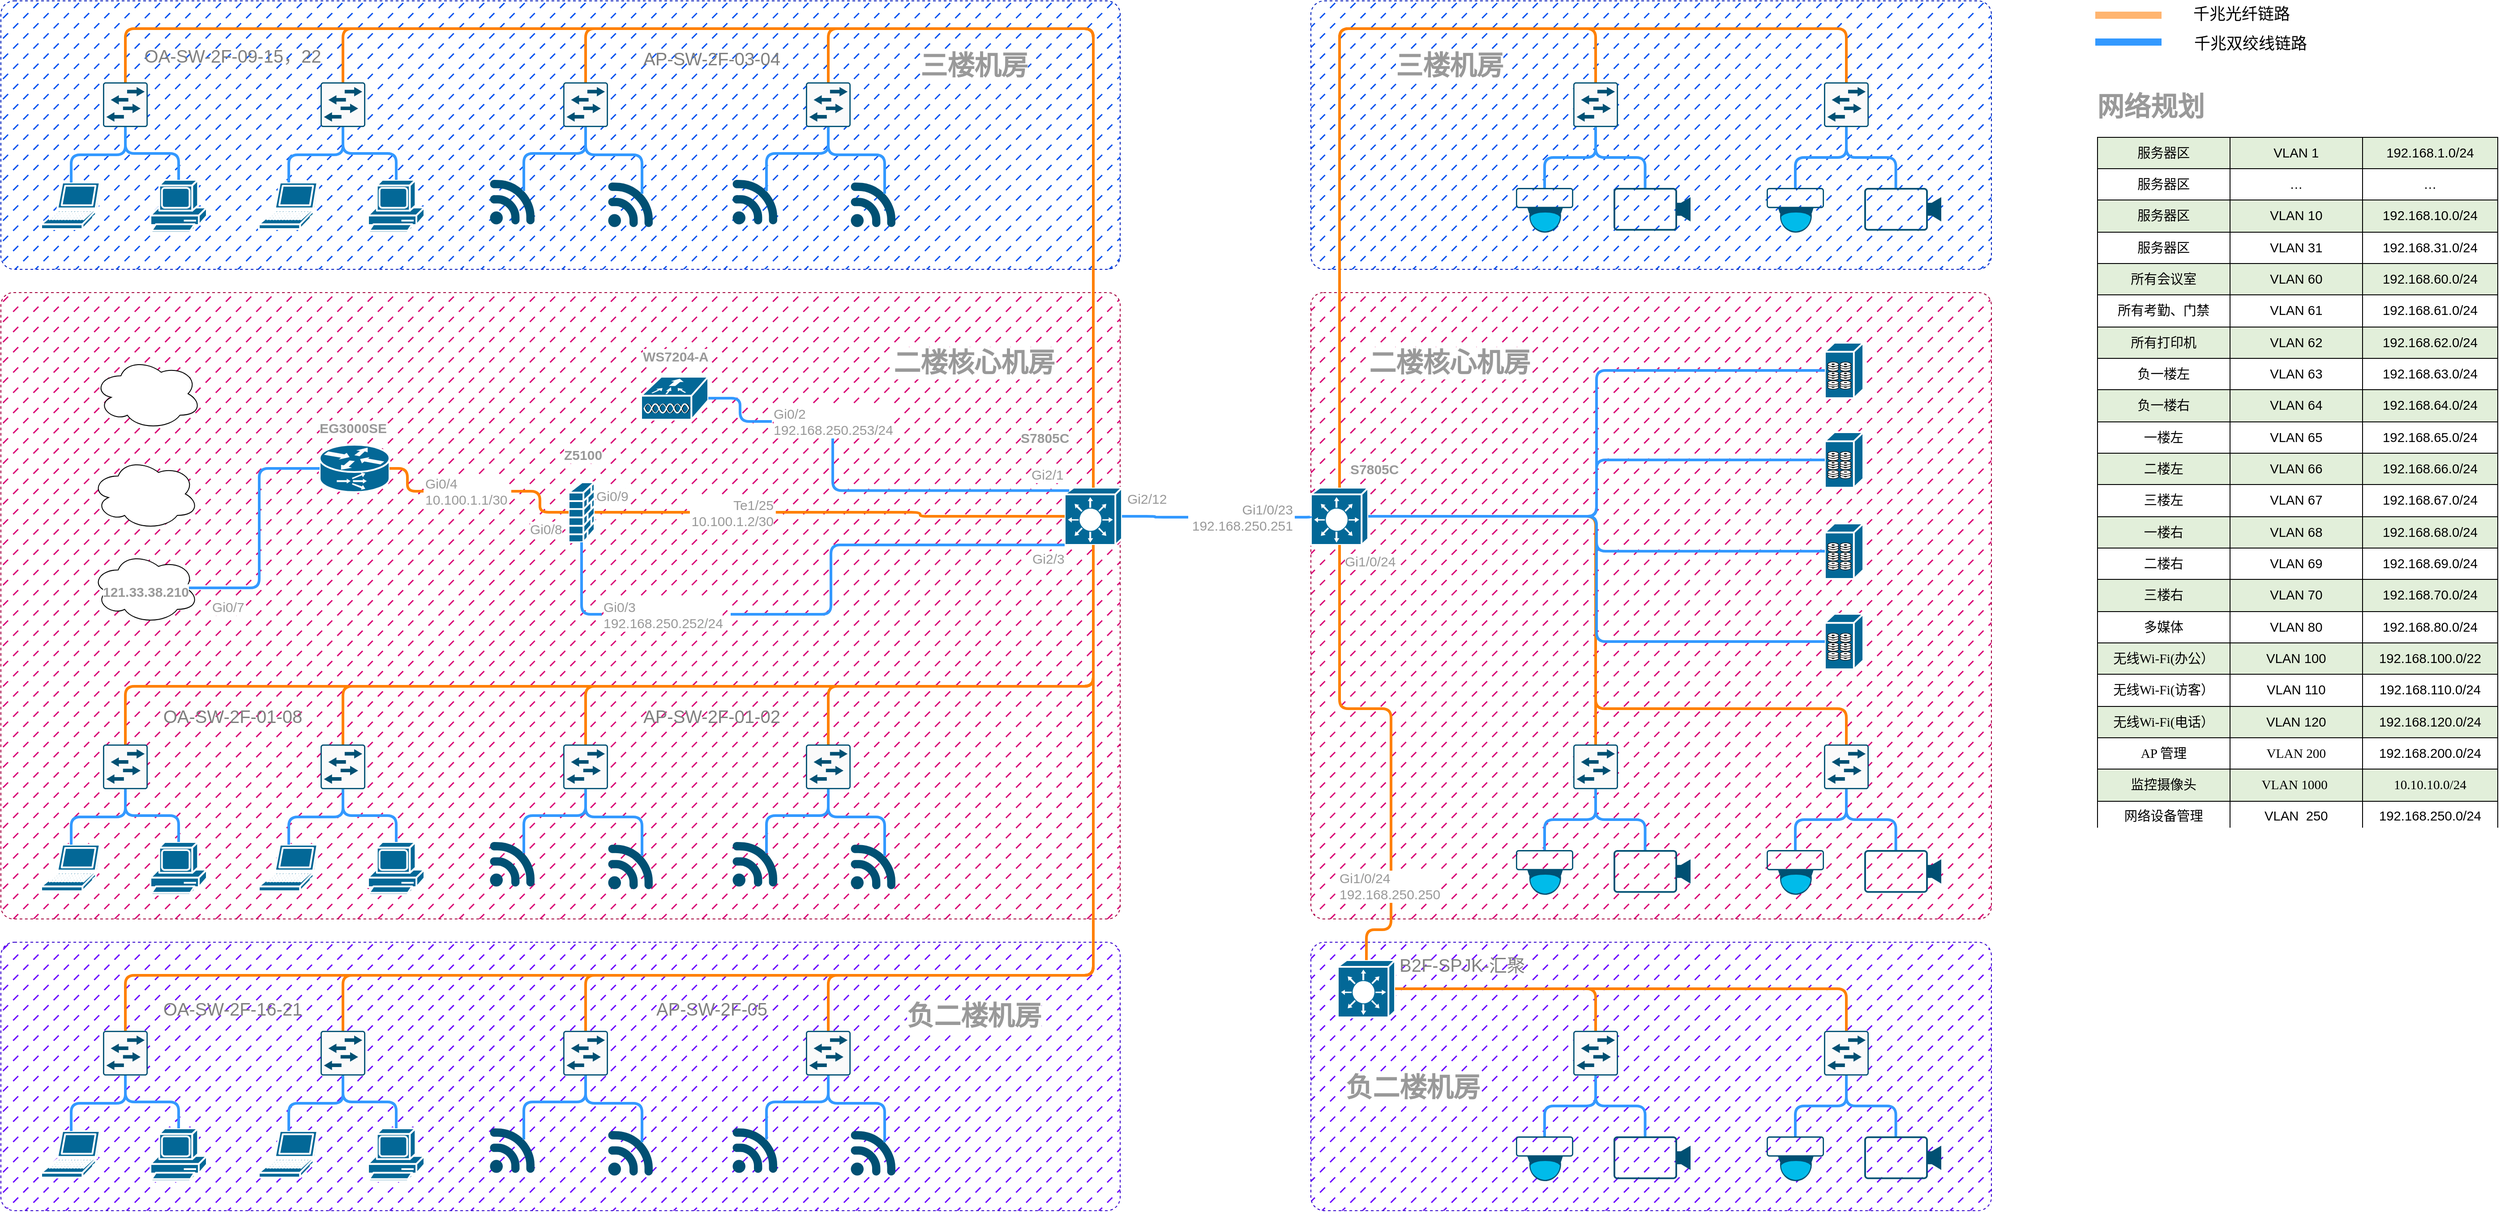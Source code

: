 <mxfile version="24.7.16">
  <diagram name="Page-1" id="uferWkPT7eK2L2uZxs7O">
    <mxGraphModel dx="733" dy="1878" grid="0" gridSize="10" guides="1" tooltips="1" connect="1" arrows="1" fold="1" page="1" pageScale="1" pageWidth="1100" pageHeight="850" background="none" math="0" shadow="0">
      <root>
        <mxCell id="0" />
        <mxCell id="1" style="" parent="0" />
        <mxCell id="suRE_rHokEg1OIpaxFs9-218" value="" style="rounded=1;whiteSpace=wrap;html=1;fontFamily=Helvetica;fontSize=11;labelBackgroundColor=default;arcSize=2;dashed=1;fillStyle=dashed;fillColor=#d80073;strokeColor=#A50040;fontColor=#ffffff;" parent="1" vertex="1">
          <mxGeometry x="303" y="-343" width="1250" height="700" as="geometry" />
        </mxCell>
        <mxCell id="suRE_rHokEg1OIpaxFs9-219" value="" style="rounded=1;whiteSpace=wrap;html=1;fontFamily=Helvetica;fontSize=11;labelBackgroundColor=default;arcSize=5;dashed=1;fillStyle=dashed;fillColor=#6a00ff;strokeColor=#3700CC;fontColor=#ffffff;" parent="1" vertex="1">
          <mxGeometry x="303" y="383" width="1250" height="300" as="geometry" />
        </mxCell>
        <mxCell id="suRE_rHokEg1OIpaxFs9-328" value="" style="rounded=1;whiteSpace=wrap;html=1;fontFamily=Helvetica;fontSize=11;labelBackgroundColor=default;arcSize=2;dashed=1;fillStyle=dashed;fillColor=#d80073;strokeColor=#A50040;fontColor=#ffffff;" parent="1" vertex="1">
          <mxGeometry x="1766" y="-343" width="760" height="700" as="geometry" />
        </mxCell>
        <mxCell id="ghrTRkNWiB4m10vou5EQ-19" value="" style="rounded=1;whiteSpace=wrap;html=1;fontFamily=Helvetica;fontSize=11;labelBackgroundColor=default;arcSize=5;dashed=1;fillStyle=dashed;fillColor=#0050ef;strokeColor=#001DBC;fontColor=#ffffff;" vertex="1" parent="1">
          <mxGeometry x="303" y="-669" width="1250" height="300" as="geometry" />
        </mxCell>
        <mxCell id="ghrTRkNWiB4m10vou5EQ-71" value="" style="rounded=1;whiteSpace=wrap;html=1;fontFamily=Helvetica;fontSize=11;labelBackgroundColor=default;arcSize=5;dashed=1;fillStyle=dashed;fillColor=#0050ef;strokeColor=#001DBC;fontColor=#ffffff;" vertex="1" parent="1">
          <mxGeometry x="1766" y="-669" width="760" height="300" as="geometry" />
        </mxCell>
        <mxCell id="ghrTRkNWiB4m10vou5EQ-84" value="" style="rounded=1;whiteSpace=wrap;html=1;fontFamily=Helvetica;fontSize=11;labelBackgroundColor=default;arcSize=5;dashed=1;fillStyle=dashed;fillColor=#6a00ff;strokeColor=#3700CC;fontColor=#ffffff;" vertex="1" parent="1">
          <mxGeometry x="1766" y="383" width="760" height="300" as="geometry" />
        </mxCell>
        <mxCell id="9GZUrrSOMpWSvkTZttJG-399" value="设备" parent="0" />
        <mxCell id="qfHB0enEs0YQk-gPigcF-9" value="Gi0/8" style="text;html=1;align=left;verticalAlign=middle;whiteSpace=wrap;rounded=0;fontFamily=Helvetica;fontSize=15;fontColor=#999999;labelBackgroundColor=default;" parent="9GZUrrSOMpWSvkTZttJG-399" vertex="1">
          <mxGeometry x="892" y="-94" width="42" height="30" as="geometry" />
        </mxCell>
        <mxCell id="qfHB0enEs0YQk-gPigcF-10" value="Gi0/9" style="text;html=1;align=left;verticalAlign=middle;whiteSpace=wrap;rounded=0;fontFamily=Helvetica;fontSize=15;fontColor=#999999;labelBackgroundColor=default;" parent="9GZUrrSOMpWSvkTZttJG-399" vertex="1">
          <mxGeometry x="966" y="-131" width="41.42" height="30" as="geometry" />
        </mxCell>
        <mxCell id="qfHB0enEs0YQk-gPigcF-11" value="Gi0/7" style="text;html=1;align=left;verticalAlign=middle;whiteSpace=wrap;rounded=0;fontFamily=Helvetica;fontSize=15;fontColor=#999999;labelBackgroundColor=default;" parent="9GZUrrSOMpWSvkTZttJG-399" vertex="1">
          <mxGeometry x="537" y="-7" width="42" height="30" as="geometry" />
        </mxCell>
        <mxCell id="qfHB0enEs0YQk-gPigcF-20" value="Gi2/1" style="text;html=1;align=left;verticalAlign=middle;whiteSpace=wrap;rounded=0;fontFamily=Helvetica;fontSize=15;fontColor=#999999;labelBackgroundColor=default;" parent="9GZUrrSOMpWSvkTZttJG-399" vertex="1">
          <mxGeometry x="1452" y="-155" width="42" height="30" as="geometry" />
        </mxCell>
        <mxCell id="qfHB0enEs0YQk-gPigcF-21" value="Gi2/3" style="text;html=1;align=left;verticalAlign=middle;whiteSpace=wrap;rounded=0;fontFamily=Helvetica;fontSize=15;fontColor=#999999;labelBackgroundColor=default;" parent="9GZUrrSOMpWSvkTZttJG-399" vertex="1">
          <mxGeometry x="1452.58" y="-61" width="41.42" height="30" as="geometry" />
        </mxCell>
        <mxCell id="suRE_rHokEg1OIpaxFs9-14" value="" style="endArrow=none;html=1;rounded=1;strokeColor=#3399FF;strokeWidth=8;align=center;verticalAlign=middle;fontFamily=Helvetica;fontSize=11;fontColor=default;labelBackgroundColor=default;" parent="9GZUrrSOMpWSvkTZttJG-399" edge="1">
          <mxGeometry width="50" height="50" relative="1" as="geometry">
            <mxPoint x="2642" y="-623" as="sourcePoint" />
            <mxPoint x="2716" y="-623" as="targetPoint" />
          </mxGeometry>
        </mxCell>
        <mxCell id="suRE_rHokEg1OIpaxFs9-15" value="" style="endArrow=none;html=1;rounded=1;strokeColor=#FFB570;strokeWidth=8;align=center;verticalAlign=middle;fontFamily=Helvetica;fontSize=15;fontColor=default;labelBackgroundColor=default;" parent="9GZUrrSOMpWSvkTZttJG-399" edge="1">
          <mxGeometry width="50" height="50" relative="1" as="geometry">
            <mxPoint x="2642" y="-653" as="sourcePoint" />
            <mxPoint x="2716" y="-653" as="targetPoint" />
          </mxGeometry>
        </mxCell>
        <mxCell id="suRE_rHokEg1OIpaxFs9-16" value="千兆光纤链路" style="text;html=1;align=center;verticalAlign=middle;whiteSpace=wrap;rounded=0;fontFamily=Helvetica;fontSize=18;fontColor=default;labelBackgroundColor=default;" parent="9GZUrrSOMpWSvkTZttJG-399" vertex="1">
          <mxGeometry x="2746" y="-669" width="119" height="30" as="geometry" />
        </mxCell>
        <mxCell id="suRE_rHokEg1OIpaxFs9-17" value="千兆双绞线链路" style="text;html=1;align=center;verticalAlign=middle;whiteSpace=wrap;rounded=0;fontFamily=Helvetica;fontSize=18;fontColor=default;labelBackgroundColor=default;" parent="9GZUrrSOMpWSvkTZttJG-399" vertex="1">
          <mxGeometry x="2746" y="-636" width="139" height="30" as="geometry" />
        </mxCell>
        <mxCell id="suRE_rHokEg1OIpaxFs9-18" value="&lt;h1 style=&quot;margin-top: 0px;&quot;&gt;&lt;font style=&quot;font-size: 30px;&quot;&gt;网络规划&lt;/font&gt;&lt;/h1&gt;&lt;table style=&quot;border-collapse: collapse; width: 336pt;&quot; width=&quot;447&quot; cellspacing=&quot;0&quot; cellpadding=&quot;0&quot; border=&quot;0&quot;&gt;&lt;colgroup&gt;&lt;col style=&quot;width: 112pt;&quot; span=&quot;3&quot; width=&quot;149&quot;&gt;&lt;/colgroup&gt;&lt;tbody&gt;&lt;tr style=&quot;height: 25pt;&quot; height=&quot;33&quot;&gt;&lt;td style=&quot;padding-top: 1px; padding-right: 1px; padding-left: 1px; color: black; font-size: 11pt; font-family: Arial, sans-serif; vertical-align: middle; border: 0.5pt solid windowtext; text-align: center; height: 25pt; width: 112pt; background: rgb(226, 239, 218);&quot; width=&quot;149&quot; dir=&quot;LTR&quot; class=&quot;xl67&quot; height=&quot;33&quot;&gt;服务器区&lt;/td&gt;&lt;td style=&quot;padding-top: 1px; padding-right: 1px; padding-left: 1px; color: black; font-size: 11pt; font-family: Calibri, sans-serif; vertical-align: middle; border: 0.5pt solid windowtext; text-align: center; width: 112pt; background: rgb(226, 239, 218);&quot; width=&quot;149&quot; dir=&quot;LTR&quot; class=&quot;xl66&quot;&gt;VLAN 1&lt;/td&gt;&lt;td style=&quot;padding-top: 1px; padding-right: 1px; padding-left: 1px; color: black; font-size: 11pt; font-family: Calibri, sans-serif; vertical-align: middle; border: 0.5pt solid windowtext; text-align: center; width: 112pt; background: rgb(226, 239, 218);&quot; width=&quot;149&quot; dir=&quot;LTR&quot; class=&quot;xl66&quot;&gt;192.168.1.0/24&lt;/td&gt;&lt;/tr&gt;&lt;tr style=&quot;height: 25pt;&quot; height=&quot;33&quot;&gt;&lt;td style=&quot;padding-top: 1px; padding-right: 1px; padding-left: 1px; color: black; font-size: 11pt; font-family: Arial, sans-serif; vertical-align: middle; border: 0.5pt solid windowtext; text-align: center; height: 25pt; width: 112pt;&quot; width=&quot;149&quot; dir=&quot;LTR&quot; class=&quot;xl67&quot; height=&quot;33&quot;&gt;服务器区&lt;/td&gt;&lt;td style=&quot;padding-top: 1px; padding-right: 1px; padding-left: 1px; color: black; font-size: 11pt; font-family: Calibri, sans-serif; vertical-align: middle; border: 0.5pt solid windowtext; text-align: center; width: 112pt;&quot; width=&quot;149&quot; dir=&quot;LTR&quot; class=&quot;xl66&quot;&gt;…&lt;/td&gt;&lt;td style=&quot;padding-top: 1px; padding-right: 1px; padding-left: 1px; color: black; font-size: 11pt; font-family: Calibri, sans-serif; vertical-align: middle; border: 0.5pt solid windowtext; text-align: center; width: 112pt;&quot; width=&quot;149&quot; dir=&quot;LTR&quot; class=&quot;xl66&quot;&gt;…&lt;/td&gt;&lt;/tr&gt;&lt;tr style=&quot;height: 25pt;&quot; height=&quot;33&quot;&gt;&lt;td style=&quot;padding-top: 1px; padding-right: 1px; padding-left: 1px; color: black; font-size: 11pt; font-family: Arial, sans-serif; vertical-align: middle; border: 0.5pt solid windowtext; text-align: center; height: 25pt; width: 112pt; background: rgb(226, 239, 218);&quot; width=&quot;149&quot; dir=&quot;LTR&quot; class=&quot;xl67&quot; height=&quot;33&quot;&gt;服务器区&lt;/td&gt;&lt;td style=&quot;padding-top: 1px; padding-right: 1px; padding-left: 1px; color: black; font-size: 11pt; font-family: Calibri, sans-serif; vertical-align: middle; border: 0.5pt solid windowtext; text-align: center; width: 112pt; background: rgb(226, 239, 218);&quot; width=&quot;149&quot; dir=&quot;LTR&quot; class=&quot;xl66&quot;&gt;VLAN 10&lt;/td&gt;&lt;td style=&quot;padding-top: 1px; padding-right: 1px; padding-left: 1px; color: black; font-size: 11pt; font-family: Calibri, sans-serif; vertical-align: middle; border: 0.5pt solid windowtext; text-align: center; width: 112pt; background: rgb(226, 239, 218);&quot; width=&quot;149&quot; dir=&quot;LTR&quot; class=&quot;xl66&quot;&gt;192.168.10.0/24&lt;/td&gt;&lt;/tr&gt;&lt;tr style=&quot;height: 25pt;&quot; height=&quot;33&quot;&gt;&lt;td style=&quot;padding-top: 1px; padding-right: 1px; padding-left: 1px; color: black; font-size: 11pt; font-family: Arial, sans-serif; vertical-align: middle; border: 0.5pt solid windowtext; text-align: center; height: 25pt; width: 112pt;&quot; width=&quot;149&quot; dir=&quot;LTR&quot; class=&quot;xl67&quot; height=&quot;33&quot;&gt;服务器区&lt;/td&gt;&lt;td style=&quot;padding-top: 1px; padding-right: 1px; padding-left: 1px; color: black; font-size: 11pt; font-family: Calibri, sans-serif; vertical-align: middle; border: 0.5pt solid windowtext; text-align: center; width: 112pt;&quot; width=&quot;149&quot; dir=&quot;LTR&quot; class=&quot;xl66&quot;&gt;VLAN 31&lt;/td&gt;&lt;td style=&quot;padding-top: 1px; padding-right: 1px; padding-left: 1px; color: black; font-size: 11pt; font-family: Calibri, sans-serif; vertical-align: middle; border: 0.5pt solid windowtext; text-align: center; width: 112pt;&quot; width=&quot;149&quot; dir=&quot;LTR&quot; class=&quot;xl66&quot;&gt;192.168.31.0/24&lt;/td&gt;&lt;/tr&gt;&lt;tr style=&quot;height: 25pt;&quot; height=&quot;33&quot;&gt;&lt;td style=&quot;padding-top: 1px; padding-right: 1px; padding-left: 1px; color: black; font-size: 11pt; font-family: Arial, sans-serif; vertical-align: middle; border: 0.5pt solid windowtext; text-align: center; height: 25pt; width: 112pt; background: rgb(226, 239, 218);&quot; width=&quot;149&quot; dir=&quot;LTR&quot; class=&quot;xl67&quot; height=&quot;33&quot;&gt;所有会议室&lt;/td&gt;&lt;td style=&quot;padding-top: 1px; padding-right: 1px; padding-left: 1px; color: black; font-size: 11pt; font-family: Calibri, sans-serif; vertical-align: middle; border: 0.5pt solid windowtext; text-align: center; width: 112pt; background: rgb(226, 239, 218);&quot; width=&quot;149&quot; dir=&quot;LTR&quot; class=&quot;xl66&quot;&gt;VLAN 60&lt;/td&gt;&lt;td style=&quot;padding-top: 1px; padding-right: 1px; padding-left: 1px; color: black; font-size: 11pt; font-family: Calibri, sans-serif; vertical-align: middle; border: 0.5pt solid windowtext; text-align: center; width: 112pt; background: rgb(226, 239, 218);&quot; width=&quot;149&quot; dir=&quot;LTR&quot; class=&quot;xl66&quot;&gt;192.168.60.0/24&lt;/td&gt;&lt;/tr&gt;&lt;tr style=&quot;height: 25pt;&quot; height=&quot;33&quot;&gt;&lt;td style=&quot;padding-top: 1px; padding-right: 1px; padding-left: 1px; color: black; font-size: 11pt; font-family: Arial, sans-serif; vertical-align: middle; border: 0.5pt solid windowtext; text-align: center; height: 25pt; width: 112pt;&quot; width=&quot;149&quot; dir=&quot;LTR&quot; class=&quot;xl67&quot; height=&quot;33&quot;&gt;所有考勤、门禁&lt;/td&gt;&lt;td style=&quot;padding-top: 1px; padding-right: 1px; padding-left: 1px; color: black; font-size: 11pt; font-family: Calibri, sans-serif; vertical-align: middle; border: 0.5pt solid windowtext; text-align: center; width: 112pt;&quot; width=&quot;149&quot; dir=&quot;LTR&quot; class=&quot;xl66&quot;&gt;VLAN 61&lt;/td&gt;&lt;td style=&quot;padding-top: 1px; padding-right: 1px; padding-left: 1px; color: black; font-size: 11pt; font-family: Calibri, sans-serif; vertical-align: middle; border: 0.5pt solid windowtext; text-align: center; width: 112pt;&quot; width=&quot;149&quot; dir=&quot;LTR&quot; class=&quot;xl66&quot;&gt;192.168.61.0/24&lt;/td&gt;&lt;/tr&gt;&lt;tr style=&quot;height: 25pt;&quot; height=&quot;33&quot;&gt;&lt;td style=&quot;padding-top: 1px; padding-right: 1px; padding-left: 1px; color: black; font-size: 11pt; font-family: Arial, sans-serif; vertical-align: middle; border: 0.5pt solid windowtext; text-align: center; height: 25pt; width: 112pt; background: rgb(226, 239, 218);&quot; width=&quot;149&quot; dir=&quot;LTR&quot; class=&quot;xl67&quot; height=&quot;33&quot;&gt;所有打印机&lt;/td&gt;&lt;td style=&quot;padding-top: 1px; padding-right: 1px; padding-left: 1px; color: black; font-size: 11pt; font-family: Calibri, sans-serif; vertical-align: middle; border: 0.5pt solid windowtext; text-align: center; width: 112pt; background: rgb(226, 239, 218);&quot; width=&quot;149&quot; dir=&quot;LTR&quot; class=&quot;xl66&quot;&gt;VLAN 62&lt;/td&gt;&lt;td style=&quot;padding-top: 1px; padding-right: 1px; padding-left: 1px; color: black; font-size: 11pt; font-family: Calibri, sans-serif; vertical-align: middle; border: 0.5pt solid windowtext; text-align: center; width: 112pt; background: rgb(226, 239, 218);&quot; width=&quot;149&quot; dir=&quot;LTR&quot; class=&quot;xl66&quot;&gt;192.168.62.0/24&lt;/td&gt;&lt;/tr&gt;&lt;tr style=&quot;height: 25pt;&quot; height=&quot;33&quot;&gt;&lt;td style=&quot;padding-top: 1px; padding-right: 1px; padding-left: 1px; color: black; font-size: 11pt; font-family: Arial, sans-serif; vertical-align: middle; border: 0.5pt solid windowtext; text-align: center; height: 25pt; width: 112pt;&quot; width=&quot;149&quot; dir=&quot;LTR&quot; class=&quot;xl67&quot; height=&quot;33&quot;&gt;负一楼左&lt;/td&gt;&lt;td style=&quot;padding-top: 1px; padding-right: 1px; padding-left: 1px; color: black; font-size: 11pt; font-family: Calibri, sans-serif; vertical-align: middle; border: 0.5pt solid windowtext; text-align: center; width: 112pt;&quot; width=&quot;149&quot; dir=&quot;LTR&quot; class=&quot;xl66&quot;&gt;VLAN 63&lt;/td&gt;&lt;td style=&quot;padding-top: 1px; padding-right: 1px; padding-left: 1px; color: black; font-size: 11pt; font-family: Calibri, sans-serif; vertical-align: middle; border: 0.5pt solid windowtext; text-align: center; width: 112pt;&quot; width=&quot;149&quot; dir=&quot;LTR&quot; class=&quot;xl66&quot;&gt;192.168.63.0/24&lt;/td&gt;&lt;/tr&gt;&lt;tr style=&quot;height: 25pt;&quot; height=&quot;33&quot;&gt;&lt;td style=&quot;padding-top: 1px; padding-right: 1px; padding-left: 1px; color: black; font-size: 11pt; font-family: Arial, sans-serif; vertical-align: middle; border: 0.5pt solid windowtext; text-align: center; height: 25pt; width: 112pt; background: rgb(226, 239, 218);&quot; width=&quot;149&quot; dir=&quot;LTR&quot; class=&quot;xl67&quot; height=&quot;33&quot;&gt;负一楼右&lt;/td&gt;&lt;td style=&quot;padding-top: 1px; padding-right: 1px; padding-left: 1px; color: black; font-size: 11pt; font-family: Calibri, sans-serif; vertical-align: middle; border: 0.5pt solid windowtext; text-align: center; width: 112pt; background: rgb(226, 239, 218);&quot; width=&quot;149&quot; dir=&quot;LTR&quot; class=&quot;xl66&quot;&gt;VLAN 64&lt;/td&gt;&lt;td style=&quot;padding-top: 1px; padding-right: 1px; padding-left: 1px; color: black; font-size: 11pt; font-family: Calibri, sans-serif; vertical-align: middle; border: 0.5pt solid windowtext; text-align: center; width: 112pt; background: rgb(226, 239, 218);&quot; width=&quot;149&quot; dir=&quot;LTR&quot; class=&quot;xl66&quot;&gt;192.168.64.0/24&lt;/td&gt;&lt;/tr&gt;&lt;tr style=&quot;height: 25pt;&quot; height=&quot;33&quot;&gt;&lt;td style=&quot;padding-top: 1px; padding-right: 1px; padding-left: 1px; color: black; font-size: 11pt; font-family: Arial, sans-serif; vertical-align: middle; border: 0.5pt solid windowtext; text-align: center; height: 25pt; width: 112pt;&quot; width=&quot;149&quot; dir=&quot;LTR&quot; class=&quot;xl67&quot; height=&quot;33&quot;&gt;一楼左&lt;/td&gt;&lt;td style=&quot;padding-top: 1px; padding-right: 1px; padding-left: 1px; color: black; font-size: 11pt; font-family: Calibri, sans-serif; vertical-align: middle; border: 0.5pt solid windowtext; text-align: center; width: 112pt;&quot; width=&quot;149&quot; dir=&quot;LTR&quot; class=&quot;xl66&quot;&gt;VLAN 65&lt;/td&gt;&lt;td style=&quot;padding-top: 1px; padding-right: 1px; padding-left: 1px; color: black; font-size: 11pt; font-family: Calibri, sans-serif; vertical-align: middle; border: 0.5pt solid windowtext; text-align: center; width: 112pt;&quot; width=&quot;149&quot; dir=&quot;LTR&quot; class=&quot;xl66&quot;&gt;192.168.65.0/24&lt;/td&gt;&lt;/tr&gt;&lt;tr style=&quot;height: 25pt;&quot; height=&quot;33&quot;&gt;&lt;td style=&quot;padding-top: 1px; padding-right: 1px; padding-left: 1px; color: black; font-size: 11pt; font-family: Arial, sans-serif; vertical-align: middle; border: 0.5pt solid windowtext; text-align: center; height: 25pt; width: 112pt; background: rgb(226, 239, 218);&quot; width=&quot;149&quot; dir=&quot;LTR&quot; class=&quot;xl67&quot; height=&quot;33&quot;&gt;二楼左&lt;/td&gt;&lt;td style=&quot;padding-top: 1px; padding-right: 1px; padding-left: 1px; color: black; font-size: 11pt; font-family: Calibri, sans-serif; vertical-align: middle; border: 0.5pt solid windowtext; text-align: center; width: 112pt; background: rgb(226, 239, 218);&quot; width=&quot;149&quot; dir=&quot;LTR&quot; class=&quot;xl66&quot;&gt;VLAN 66&lt;/td&gt;&lt;td style=&quot;padding-top: 1px; padding-right: 1px; padding-left: 1px; color: black; font-size: 11pt; font-family: Calibri, sans-serif; vertical-align: middle; border: 0.5pt solid windowtext; text-align: center; width: 112pt; background: rgb(226, 239, 218);&quot; width=&quot;149&quot; dir=&quot;LTR&quot; class=&quot;xl66&quot;&gt;192.168.66.0/24&lt;/td&gt;&lt;/tr&gt;&lt;tr style=&quot;height: 25pt;&quot; height=&quot;33&quot;&gt;&lt;td style=&quot;padding-top: 1px; padding-right: 1px; padding-left: 1px; color: black; font-size: 11pt; font-family: Arial, sans-serif; vertical-align: middle; border: 0.5pt solid windowtext; text-align: center; height: 25pt; width: 112pt;&quot; width=&quot;149&quot; dir=&quot;LTR&quot; class=&quot;xl67&quot; height=&quot;33&quot;&gt;三楼左&lt;/td&gt;&lt;td style=&quot;padding-top: 1px; padding-right: 1px; padding-left: 1px; color: black; font-size: 11pt; font-family: Calibri, sans-serif; vertical-align: middle; border: 0.5pt solid windowtext; text-align: center; width: 112pt;&quot; width=&quot;149&quot; dir=&quot;LTR&quot; class=&quot;xl66&quot;&gt;VLAN 67&lt;/td&gt;&lt;td style=&quot;padding-top: 1px; padding-right: 1px; padding-left: 1px; color: black; font-size: 11pt; font-family: Calibri, sans-serif; vertical-align: middle; border: 0.5pt solid windowtext; text-align: center; width: 112pt;&quot; width=&quot;149&quot; dir=&quot;LTR&quot; class=&quot;xl66&quot;&gt;192.168.67.0/24&lt;/td&gt;&lt;/tr&gt;&lt;tr style=&quot;height: 25pt;&quot; height=&quot;33&quot;&gt;&lt;td style=&quot;padding-top: 1px; padding-right: 1px; padding-left: 1px; color: black; font-size: 11pt; font-family: Arial, sans-serif; vertical-align: middle; border: 0.5pt solid windowtext; text-align: center; height: 25pt; width: 112pt; background: rgb(226, 239, 218);&quot; width=&quot;149&quot; dir=&quot;LTR&quot; class=&quot;xl67&quot; height=&quot;33&quot;&gt;一楼右&lt;/td&gt;&lt;td style=&quot;padding-top: 1px; padding-right: 1px; padding-left: 1px; color: black; font-size: 11pt; font-family: Calibri, sans-serif; vertical-align: middle; border: 0.5pt solid windowtext; text-align: center; width: 112pt; background: rgb(226, 239, 218);&quot; width=&quot;149&quot; dir=&quot;LTR&quot; class=&quot;xl66&quot;&gt;VLAN 68&lt;/td&gt;&lt;td style=&quot;padding-top: 1px; padding-right: 1px; padding-left: 1px; color: black; font-size: 11pt; font-family: Calibri, sans-serif; vertical-align: middle; border: 0.5pt solid windowtext; text-align: center; width: 112pt; background: rgb(226, 239, 218);&quot; width=&quot;149&quot; dir=&quot;LTR&quot; class=&quot;xl66&quot;&gt;192.168.68.0/24&lt;/td&gt;&lt;/tr&gt;&lt;tr style=&quot;height: 25pt;&quot; height=&quot;33&quot;&gt;&lt;td style=&quot;padding-top: 1px; padding-right: 1px; padding-left: 1px; color: black; font-size: 11pt; font-family: Arial, sans-serif; vertical-align: middle; border: 0.5pt solid windowtext; text-align: center; height: 25pt; width: 112pt;&quot; width=&quot;149&quot; dir=&quot;LTR&quot; class=&quot;xl67&quot; height=&quot;33&quot;&gt;二楼右&lt;/td&gt;&lt;td style=&quot;padding-top: 1px; padding-right: 1px; padding-left: 1px; color: black; font-size: 11pt; font-family: Calibri, sans-serif; vertical-align: middle; border: 0.5pt solid windowtext; text-align: center; width: 112pt;&quot; width=&quot;149&quot; dir=&quot;LTR&quot; class=&quot;xl66&quot;&gt;VLAN 69&lt;/td&gt;&lt;td style=&quot;padding-top: 1px; padding-right: 1px; padding-left: 1px; color: black; font-size: 11pt; font-family: Calibri, sans-serif; vertical-align: middle; border: 0.5pt solid windowtext; text-align: center; width: 112pt;&quot; width=&quot;149&quot; dir=&quot;LTR&quot; class=&quot;xl66&quot;&gt;192.168.69.0/24&lt;/td&gt;&lt;/tr&gt;&lt;tr style=&quot;height: 25pt;&quot; height=&quot;33&quot;&gt;&lt;td style=&quot;padding-top: 1px; padding-right: 1px; padding-left: 1px; color: black; font-size: 11pt; font-family: Arial, sans-serif; vertical-align: middle; border: 0.5pt solid windowtext; text-align: center; height: 25pt; width: 112pt; background: rgb(226, 239, 218);&quot; width=&quot;149&quot; dir=&quot;LTR&quot; class=&quot;xl67&quot; height=&quot;33&quot;&gt;三楼右&lt;/td&gt;&lt;td style=&quot;padding-top: 1px; padding-right: 1px; padding-left: 1px; color: black; font-size: 11pt; font-family: Calibri, sans-serif; vertical-align: middle; border: 0.5pt solid windowtext; text-align: center; width: 112pt; background: rgb(226, 239, 218);&quot; width=&quot;149&quot; dir=&quot;LTR&quot; class=&quot;xl66&quot;&gt;VLAN 70&lt;/td&gt;&lt;td style=&quot;padding-top: 1px; padding-right: 1px; padding-left: 1px; color: black; font-size: 11pt; font-family: Calibri, sans-serif; vertical-align: middle; border: 0.5pt solid windowtext; text-align: center; width: 112pt; background: rgb(226, 239, 218);&quot; width=&quot;149&quot; dir=&quot;LTR&quot; class=&quot;xl66&quot;&gt;192.168.70.0/24&lt;/td&gt;&lt;/tr&gt;&lt;tr style=&quot;height: 25pt;&quot; height=&quot;33&quot;&gt;&lt;td style=&quot;padding-top: 1px; padding-right: 1px; padding-left: 1px; color: black; font-size: 11pt; font-family: Arial, sans-serif; vertical-align: middle; border: 0.5pt solid windowtext; text-align: center; height: 25pt; width: 112pt;&quot; width=&quot;149&quot; dir=&quot;LTR&quot; class=&quot;xl67&quot; height=&quot;33&quot;&gt;多媒体&lt;/td&gt;&lt;td style=&quot;padding-top: 1px; padding-right: 1px; padding-left: 1px; color: black; font-size: 11pt; font-family: Calibri, sans-serif; vertical-align: middle; border: 0.5pt solid windowtext; text-align: center; width: 112pt;&quot; width=&quot;149&quot; dir=&quot;LTR&quot; class=&quot;xl66&quot;&gt;VLAN 80&lt;/td&gt;&lt;td style=&quot;padding-top: 1px; padding-right: 1px; padding-left: 1px; color: black; font-size: 11pt; font-family: Calibri, sans-serif; vertical-align: middle; border: 0.5pt solid windowtext; text-align: center; width: 112pt;&quot; width=&quot;149&quot; dir=&quot;LTR&quot; class=&quot;xl66&quot;&gt;192.168.80.0/24&lt;/td&gt;&lt;/tr&gt;&lt;tr style=&quot;height: 25pt;&quot; height=&quot;33&quot;&gt;&lt;td style=&quot;padding-top: 1px; padding-right: 1px; padding-left: 1px; color: black; font-size: 11pt; font-family: Arial, sans-serif; vertical-align: middle; border: 0.5pt solid windowtext; text-align: center; height: 25pt; width: 112pt; background: rgb(226, 239, 218);&quot; width=&quot;149&quot; dir=&quot;LTR&quot; class=&quot;xl67&quot; height=&quot;33&quot;&gt;无线&lt;font style=&quot;font-size: 11pt; font-family: Calibri;&quot; class=&quot;font7&quot;&gt;Wi-Fi(&lt;/font&gt;&lt;font style=&quot;font-size: 11pt; font-family: Arial;&quot; class=&quot;font6&quot;&gt;办公）&lt;/font&gt;&lt;/td&gt;&lt;td style=&quot;padding-top: 1px; padding-right: 1px; padding-left: 1px; color: black; font-size: 11pt; font-family: Calibri, sans-serif; vertical-align: middle; border: 0.5pt solid windowtext; text-align: center; width: 112pt; background: rgb(226, 239, 218);&quot; width=&quot;149&quot; dir=&quot;LTR&quot; class=&quot;xl66&quot;&gt;VLAN 100&lt;/td&gt;&lt;td style=&quot;padding-top: 1px; padding-right: 1px; padding-left: 1px; color: black; font-size: 11pt; font-family: Calibri, sans-serif; vertical-align: middle; border: 0.5pt solid windowtext; text-align: center; width: 112pt; background: rgb(226, 239, 218);&quot; width=&quot;149&quot; dir=&quot;LTR&quot; class=&quot;xl66&quot;&gt;192.168.100.0/22&lt;/td&gt;&lt;/tr&gt;&lt;tr style=&quot;height: 25pt;&quot; height=&quot;33&quot;&gt;&lt;td style=&quot;padding-top: 1px; padding-right: 1px; padding-left: 1px; color: black; font-size: 11pt; font-family: Arial, sans-serif; vertical-align: middle; border: 0.5pt solid windowtext; text-align: center; height: 25pt; width: 112pt;&quot; width=&quot;149&quot; dir=&quot;LTR&quot; class=&quot;xl67&quot; height=&quot;33&quot;&gt;无线&lt;font style=&quot;font-size: 11pt; font-family: Calibri;&quot; class=&quot;font7&quot;&gt;Wi-Fi(&lt;/font&gt;&lt;font style=&quot;font-size: 11pt; font-family: Arial;&quot; class=&quot;font6&quot;&gt;访客）&lt;/font&gt;&lt;/td&gt;&lt;td style=&quot;padding-top: 1px; padding-right: 1px; padding-left: 1px; color: black; font-size: 11pt; font-family: Calibri, sans-serif; vertical-align: middle; border: 0.5pt solid windowtext; text-align: center; width: 112pt;&quot; width=&quot;149&quot; dir=&quot;LTR&quot; class=&quot;xl66&quot;&gt;VLAN 110&lt;/td&gt;&lt;td style=&quot;padding-top: 1px; padding-right: 1px; padding-left: 1px; color: black; font-size: 11pt; font-family: Calibri, sans-serif; vertical-align: middle; border: 0.5pt solid windowtext; text-align: center; width: 112pt;&quot; width=&quot;149&quot; dir=&quot;LTR&quot; class=&quot;xl66&quot;&gt;192.168.110.0/24&lt;/td&gt;&lt;/tr&gt;&lt;tr style=&quot;height: 25pt;&quot; height=&quot;33&quot;&gt;&lt;td style=&quot;padding-top: 1px; padding-right: 1px; padding-left: 1px; color: black; font-size: 11pt; font-family: Arial, sans-serif; vertical-align: middle; border: 0.5pt solid windowtext; text-align: center; height: 25pt; width: 112pt; background: rgb(226, 239, 218);&quot; width=&quot;149&quot; dir=&quot;LTR&quot; class=&quot;xl67&quot; height=&quot;33&quot;&gt;无线&lt;font style=&quot;font-size: 11pt; font-family: Calibri;&quot; class=&quot;font7&quot;&gt;Wi-Fi(电话&lt;/font&gt;&lt;font style=&quot;font-size: 11pt; font-family: Arial;&quot; class=&quot;font6&quot;&gt;）&lt;/font&gt;&lt;/td&gt;&lt;td style=&quot;padding-top: 1px; padding-right: 1px; padding-left: 1px; color: black; font-size: 11pt; font-family: Calibri, sans-serif; vertical-align: middle; border: 0.5pt solid windowtext; text-align: center; width: 112pt; background: rgb(226, 239, 218);&quot; width=&quot;149&quot; dir=&quot;LTR&quot; class=&quot;xl66&quot;&gt;VLAN 120&lt;/td&gt;&lt;td style=&quot;padding-top: 1px; padding-right: 1px; padding-left: 1px; color: black; font-size: 11pt; font-family: Calibri, sans-serif; vertical-align: middle; border: 0.5pt solid windowtext; text-align: center; width: 112pt; background: rgb(226, 239, 218);&quot; width=&quot;149&quot; dir=&quot;LTR&quot; class=&quot;xl66&quot;&gt;192.168.120.0/24&lt;/td&gt;&lt;/tr&gt;&lt;tr style=&quot;height: 25pt;&quot; height=&quot;33&quot;&gt;&lt;td style=&quot;padding-top: 1px; padding-right: 1px; padding-left: 1px; color: black; font-size: 11pt; font-family: 等线, cursive; vertical-align: middle; border: 0.5pt solid windowtext; text-align: center; height: 25pt; width: 112pt;&quot; width=&quot;149&quot; dir=&quot;LTR&quot; class=&quot;xl68&quot; height=&quot;33&quot;&gt;AP 管理&lt;/td&gt;&lt;td style=&quot;padding-top: 1px; padding-right: 1px; padding-left: 1px; color: black; font-size: 11pt; font-family: 等线, cursive; vertical-align: middle; border: 0.5pt solid windowtext; text-align: center; width: 112pt;&quot; width=&quot;149&quot; dir=&quot;LTR&quot; class=&quot;xl68&quot;&gt;VLAN 200&lt;/td&gt;&lt;td style=&quot;padding-top: 1px; padding-right: 1px; padding-left: 1px; color: black; font-size: 11pt; font-family: Calibri, sans-serif; vertical-align: middle; border: 0.5pt solid windowtext; text-align: center; width: 112pt;&quot; width=&quot;149&quot; dir=&quot;LTR&quot; class=&quot;xl66&quot;&gt;192.168.200.0/24&lt;/td&gt;&lt;/tr&gt;&lt;tr style=&quot;height: 25pt;&quot; height=&quot;33&quot;&gt;&lt;td style=&quot;padding-top: 1px; padding-right: 1px; padding-left: 1px; color: black; font-size: 11pt; font-family: Arial, sans-serif; vertical-align: middle; border: 0.5pt solid windowtext; text-align: center; height: 25pt; width: 112pt; background: rgb(226, 239, 218);&quot; width=&quot;149&quot; dir=&quot;LTR&quot; class=&quot;xl67&quot; height=&quot;33&quot;&gt;监控摄像头&lt;/td&gt;&lt;td style=&quot;padding-top: 1px; padding-right: 1px; padding-left: 1px; color: black; font-size: 11pt; font-family: 等线, cursive; vertical-align: middle; border: 0.5pt solid windowtext; text-align: center; width: 112pt; background: rgb(226, 239, 218);&quot; width=&quot;149&quot; dir=&quot;LTR&quot; class=&quot;xl68&quot;&gt;VLAN 1000&amp;nbsp;&lt;/td&gt;&lt;td style=&quot;padding-top: 1px; padding-right: 1px; padding-left: 1px; color: black; font-size: 11pt; font-family: 等线, cursive; vertical-align: middle; border: 0.5pt solid windowtext; text-align: center; width: 112pt; background: rgb(226, 239, 218);&quot; width=&quot;149&quot; dir=&quot;LTR&quot; class=&quot;xl68&quot;&gt;10.10.10.0/24&lt;/td&gt;&lt;/tr&gt;&lt;tr style=&quot;height: 25pt;&quot; height=&quot;33&quot;&gt;&lt;td style=&quot;padding-top: 1px; padding-right: 1px; padding-left: 1px; color: black; font-size: 11pt; font-family: Arial, sans-serif; vertical-align: middle; border: 0.5pt solid windowtext; text-align: center; height: 25pt; width: 112pt;&quot; width=&quot;149&quot; dir=&quot;LTR&quot; class=&quot;xl67&quot; height=&quot;33&quot;&gt;网络设备管理&lt;/td&gt;&lt;td style=&quot;padding-top: 1px; padding-right: 1px; padding-left: 1px; color: black; font-size: 11pt; font-family: Calibri, sans-serif; vertical-align: middle; border: 0.5pt solid windowtext; text-align: center; width: 112pt;&quot; width=&quot;149&quot; dir=&quot;LTR&quot; class=&quot;xl66&quot;&gt;VLAN&amp;nbsp; 250&lt;/td&gt;&lt;td style=&quot;padding-top: 1px; padding-right: 1px; padding-left: 1px; color: black; font-size: 11pt; font-family: Calibri, sans-serif; vertical-align: middle; border: 0.5pt solid windowtext; text-align: center; width: 112pt;&quot; width=&quot;149&quot; dir=&quot;LTR&quot; class=&quot;xl66&quot;&gt;192.168.250.0/24&lt;/td&gt;&lt;/tr&gt;&lt;/tbody&gt;&lt;/table&gt;" style="text;html=1;whiteSpace=wrap;overflow=hidden;rounded=0;fontFamily=Helvetica;fontSize=11;fontColor=#999999;labelBackgroundColor=default;align=left;labelBorderColor=none;textShadow=0;" parent="9GZUrrSOMpWSvkTZttJG-399" vertex="1">
          <mxGeometry x="2642" y="-575" width="451" height="827" as="geometry" />
        </mxCell>
        <mxCell id="suRE_rHokEg1OIpaxFs9-19" value="EG3000SE" style="text;html=1;align=left;verticalAlign=middle;whiteSpace=wrap;rounded=0;fontFamily=Helvetica;fontSize=15;fontColor=#999999;labelBackgroundColor=default;fontStyle=1;" parent="9GZUrrSOMpWSvkTZttJG-399" vertex="1">
          <mxGeometry x="657" y="-207" width="82" height="30" as="geometry" />
        </mxCell>
        <mxCell id="suRE_rHokEg1OIpaxFs9-20" value="Z5100" style="text;html=1;align=left;verticalAlign=middle;whiteSpace=wrap;rounded=0;fontFamily=Helvetica;fontSize=15;fontColor=#999999;labelBackgroundColor=default;fontStyle=1;" parent="9GZUrrSOMpWSvkTZttJG-399" vertex="1">
          <mxGeometry x="930" y="-177" width="49" height="30" as="geometry" />
        </mxCell>
        <mxCell id="suRE_rHokEg1OIpaxFs9-161" value="" style="shape=mxgraph.cisco.routers.content_service_router;html=1;pointerEvents=1;dashed=0;fillColor=#036897;strokeColor=#ffffff;strokeWidth=2;verticalLabelPosition=bottom;verticalAlign=top;align=center;outlineConnect=0;fontFamily=Helvetica;fontSize=11;fontColor=#FF8000;labelBackgroundColor=default;" parent="9GZUrrSOMpWSvkTZttJG-399" vertex="1">
          <mxGeometry x="659" y="-173" width="78" height="53" as="geometry" />
        </mxCell>
        <mxCell id="suRE_rHokEg1OIpaxFs9-162" value="" style="shape=mxgraph.cisco.security.firewall;html=1;pointerEvents=1;dashed=0;fillColor=#036897;strokeColor=#ffffff;strokeWidth=2;verticalLabelPosition=bottom;verticalAlign=top;align=center;outlineConnect=0;fontFamily=Helvetica;fontSize=11;fontColor=#FF8000;labelBackgroundColor=default;" parent="9GZUrrSOMpWSvkTZttJG-399" vertex="1">
          <mxGeometry x="937" y="-131" width="29" height="67" as="geometry" />
        </mxCell>
        <mxCell id="suRE_rHokEg1OIpaxFs9-163" style="edgeStyle=orthogonalEdgeStyle;shape=connector;curved=0;rounded=1;orthogonalLoop=1;jettySize=auto;html=1;exitX=1;exitY=0.5;exitDx=0;exitDy=0;exitPerimeter=0;entryX=0;entryY=0.5;entryDx=0;entryDy=0;entryPerimeter=0;strokeColor=#FF8000;strokeWidth=3;align=center;verticalAlign=middle;fontFamily=Helvetica;fontSize=11;fontColor=#FF8000;labelBackgroundColor=default;endArrow=none;endFill=0;" parent="9GZUrrSOMpWSvkTZttJG-399" source="9GZUrrSOMpWSvkTZttJG-503" target="suRE_rHokEg1OIpaxFs9-162" edge="1">
          <mxGeometry relative="1" as="geometry" />
        </mxCell>
        <mxCell id="suRE_rHokEg1OIpaxFs9-164" value="" style="edgeStyle=orthogonalEdgeStyle;shape=connector;curved=0;rounded=1;orthogonalLoop=1;jettySize=auto;html=1;exitX=1;exitY=0.5;exitDx=0;exitDy=0;exitPerimeter=0;entryX=0;entryY=0.5;entryDx=0;entryDy=0;entryPerimeter=0;strokeColor=#FF8000;strokeWidth=3;align=center;verticalAlign=middle;fontFamily=Helvetica;fontSize=11;fontColor=#FF8000;labelBackgroundColor=default;endArrow=none;endFill=0;" parent="9GZUrrSOMpWSvkTZttJG-399" source="suRE_rHokEg1OIpaxFs9-161" target="9GZUrrSOMpWSvkTZttJG-503" edge="1">
          <mxGeometry relative="1" as="geometry">
            <mxPoint x="737" y="-147" as="sourcePoint" />
            <mxPoint x="926" y="-102" as="targetPoint" />
          </mxGeometry>
        </mxCell>
        <mxCell id="9GZUrrSOMpWSvkTZttJG-503" value="Gi0/4&lt;div&gt;10.100.1.1/30&lt;/div&gt;" style="text;html=1;align=left;verticalAlign=middle;whiteSpace=wrap;rounded=0;fontFamily=Helvetica;fontSize=15;fontColor=#999999;labelBackgroundColor=default;" parent="9GZUrrSOMpWSvkTZttJG-399" vertex="1">
          <mxGeometry x="775" y="-136" width="98" height="30" as="geometry" />
        </mxCell>
        <mxCell id="suRE_rHokEg1OIpaxFs9-165" value="" style="shape=mxgraph.cisco.switches.layer_3_switch;html=1;pointerEvents=1;dashed=0;fillColor=#036897;strokeColor=#ffffff;strokeWidth=2;verticalLabelPosition=bottom;verticalAlign=top;align=center;outlineConnect=0;fontFamily=Helvetica;fontSize=11;fontColor=#FF8000;labelBackgroundColor=default;" parent="9GZUrrSOMpWSvkTZttJG-399" vertex="1">
          <mxGeometry x="1491" y="-125" width="64" height="64" as="geometry" />
        </mxCell>
        <mxCell id="suRE_rHokEg1OIpaxFs9-166" style="edgeStyle=orthogonalEdgeStyle;shape=connector;curved=0;rounded=1;orthogonalLoop=1;jettySize=auto;html=1;exitX=1;exitY=0.5;exitDx=0;exitDy=0;exitPerimeter=0;entryX=0;entryY=0.5;entryDx=0;entryDy=0;entryPerimeter=0;strokeColor=#FF8000;strokeWidth=3;align=center;verticalAlign=middle;fontFamily=Helvetica;fontSize=11;fontColor=#FF8000;labelBackgroundColor=default;endArrow=none;endFill=0;" parent="9GZUrrSOMpWSvkTZttJG-399" source="9GZUrrSOMpWSvkTZttJG-504" target="suRE_rHokEg1OIpaxFs9-165" edge="1">
          <mxGeometry relative="1" as="geometry" />
        </mxCell>
        <mxCell id="suRE_rHokEg1OIpaxFs9-167" value="" style="edgeStyle=orthogonalEdgeStyle;shape=connector;curved=0;rounded=1;orthogonalLoop=1;jettySize=auto;html=1;exitX=1;exitY=0.5;exitDx=0;exitDy=0;exitPerimeter=0;entryX=0;entryY=0.5;entryDx=0;entryDy=0;entryPerimeter=0;strokeColor=#FF8000;strokeWidth=3;align=center;verticalAlign=middle;fontFamily=Helvetica;fontSize=11;fontColor=#FF8000;labelBackgroundColor=default;endArrow=none;endFill=0;" parent="9GZUrrSOMpWSvkTZttJG-399" source="suRE_rHokEg1OIpaxFs9-162" target="9GZUrrSOMpWSvkTZttJG-504" edge="1">
          <mxGeometry relative="1" as="geometry">
            <mxPoint x="966" y="-97" as="sourcePoint" />
            <mxPoint x="1194" y="-97" as="targetPoint" />
          </mxGeometry>
        </mxCell>
        <mxCell id="9GZUrrSOMpWSvkTZttJG-504" value="Te1/25&lt;div&gt;10.100.1.2/30&lt;/div&gt;" style="text;html=1;align=right;verticalAlign=middle;whiteSpace=wrap;rounded=0;fontFamily=Helvetica;fontSize=15;fontColor=#999999;labelBackgroundColor=default;" parent="9GZUrrSOMpWSvkTZttJG-399" vertex="1">
          <mxGeometry x="1072.42" y="-112.5" width="96" height="30" as="geometry" />
        </mxCell>
        <mxCell id="suRE_rHokEg1OIpaxFs9-172" style="edgeStyle=orthogonalEdgeStyle;shape=connector;curved=0;rounded=1;orthogonalLoop=1;jettySize=auto;html=1;exitX=1;exitY=0.5;exitDx=0;exitDy=0;strokeColor=#3399FF;strokeWidth=3;align=center;verticalAlign=middle;fontFamily=Helvetica;fontSize=11;fontColor=default;labelBackgroundColor=default;endArrow=none;endFill=0;entryX=0;entryY=1;entryDx=0;entryDy=0;entryPerimeter=0;" parent="9GZUrrSOMpWSvkTZttJG-399" source="qfHB0enEs0YQk-gPigcF-2" target="suRE_rHokEg1OIpaxFs9-165" edge="1">
          <mxGeometry relative="1" as="geometry">
            <mxPoint x="1445" y="-57" as="targetPoint" />
            <Array as="points">
              <mxPoint x="1230" y="17" />
              <mxPoint x="1230" y="-61" />
            </Array>
          </mxGeometry>
        </mxCell>
        <mxCell id="suRE_rHokEg1OIpaxFs9-175" value="" style="edgeStyle=orthogonalEdgeStyle;shape=connector;curved=0;rounded=1;orthogonalLoop=1;jettySize=auto;html=1;exitX=0.5;exitY=1;exitDx=0;exitDy=0;exitPerimeter=0;entryX=0;entryY=0.5;entryDx=0;entryDy=0;strokeColor=#3399FF;strokeWidth=3;align=center;verticalAlign=middle;fontFamily=Helvetica;fontSize=11;fontColor=default;labelBackgroundColor=default;endArrow=none;endFill=0;" parent="9GZUrrSOMpWSvkTZttJG-399" source="suRE_rHokEg1OIpaxFs9-162" target="qfHB0enEs0YQk-gPigcF-2" edge="1">
          <mxGeometry relative="1" as="geometry">
            <mxPoint x="952" y="-64" as="sourcePoint" />
            <mxPoint x="1226" y="-66" as="targetPoint" />
            <Array as="points" />
          </mxGeometry>
        </mxCell>
        <mxCell id="qfHB0enEs0YQk-gPigcF-2" value="Gi0/3&lt;div&gt;192.168.250.252/24&lt;/div&gt;" style="text;html=1;align=left;verticalAlign=middle;whiteSpace=wrap;rounded=0;fontFamily=Helvetica;fontSize=15;fontColor=#999999;labelBackgroundColor=default;" parent="9GZUrrSOMpWSvkTZttJG-399" vertex="1">
          <mxGeometry x="974" y="-7" width="144" height="47" as="geometry" />
        </mxCell>
        <mxCell id="suRE_rHokEg1OIpaxFs9-176" value="" style="shape=mxgraph.cisco.wireless.wlan_controller;html=1;pointerEvents=1;dashed=0;fillColor=#036897;strokeColor=#ffffff;strokeWidth=2;verticalLabelPosition=bottom;verticalAlign=top;align=center;outlineConnect=0;fontFamily=Helvetica;fontSize=11;fontColor=default;labelBackgroundColor=default;" parent="9GZUrrSOMpWSvkTZttJG-399" vertex="1">
          <mxGeometry x="1018" y="-249" width="75" height="48" as="geometry" />
        </mxCell>
        <mxCell id="suRE_rHokEg1OIpaxFs9-177" style="edgeStyle=orthogonalEdgeStyle;shape=connector;curved=0;rounded=1;orthogonalLoop=1;jettySize=auto;html=1;exitX=0;exitY=0.5;exitDx=0;exitDy=0;entryX=1;entryY=0.5;entryDx=0;entryDy=0;entryPerimeter=0;strokeColor=#3399FF;strokeWidth=3;align=center;verticalAlign=middle;fontFamily=Helvetica;fontSize=11;fontColor=default;labelBackgroundColor=default;endArrow=none;endFill=0;" parent="9GZUrrSOMpWSvkTZttJG-399" source="9GZUrrSOMpWSvkTZttJG-505" target="suRE_rHokEg1OIpaxFs9-176" edge="1">
          <mxGeometry relative="1" as="geometry" />
        </mxCell>
        <mxCell id="suRE_rHokEg1OIpaxFs9-178" value="" style="edgeStyle=orthogonalEdgeStyle;shape=connector;curved=0;rounded=1;orthogonalLoop=1;jettySize=auto;html=1;exitX=0.08;exitY=0.05;exitDx=0;exitDy=0;exitPerimeter=0;entryX=0.5;entryY=1;entryDx=0;entryDy=0;entryPerimeter=0;strokeColor=#3399FF;strokeWidth=3;align=center;verticalAlign=middle;fontFamily=Helvetica;fontSize=11;fontColor=default;labelBackgroundColor=default;endArrow=none;endFill=0;" parent="9GZUrrSOMpWSvkTZttJG-399" source="suRE_rHokEg1OIpaxFs9-165" target="9GZUrrSOMpWSvkTZttJG-505" edge="1">
          <mxGeometry relative="1" as="geometry">
            <mxPoint x="1226" y="-129" as="sourcePoint" />
            <mxPoint x="1226" y="-274" as="targetPoint" />
          </mxGeometry>
        </mxCell>
        <mxCell id="9GZUrrSOMpWSvkTZttJG-505" value="&lt;div style=&quot;&quot;&gt;Gi0/2&lt;/div&gt;&lt;div&gt;192.168.250.253/24&lt;/div&gt;" style="text;html=1;align=left;verticalAlign=middle;whiteSpace=wrap;rounded=0;fontFamily=Helvetica;fontSize=15;fontColor=#999999;labelBackgroundColor=default;" parent="9GZUrrSOMpWSvkTZttJG-399" vertex="1">
          <mxGeometry x="1164" y="-214" width="136" height="30" as="geometry" />
        </mxCell>
        <mxCell id="suRE_rHokEg1OIpaxFs9-194" value="" style="ellipse;shape=cloud;whiteSpace=wrap;html=1;fontFamily=Helvetica;fontSize=11;fontColor=default;labelBackgroundColor=default;" parent="9GZUrrSOMpWSvkTZttJG-399" vertex="1">
          <mxGeometry x="404" y="-53" width="120" height="80" as="geometry" />
        </mxCell>
        <mxCell id="suRE_rHokEg1OIpaxFs9-195" style="edgeStyle=orthogonalEdgeStyle;shape=connector;curved=0;rounded=1;orthogonalLoop=1;jettySize=auto;html=1;exitX=0.875;exitY=0.5;exitDx=0;exitDy=0;exitPerimeter=0;entryX=0;entryY=0.5;entryDx=0;entryDy=0;entryPerimeter=0;strokeColor=#3399FF;strokeWidth=3;align=center;verticalAlign=middle;fontFamily=Helvetica;fontSize=11;fontColor=default;labelBackgroundColor=default;endArrow=none;endFill=0;" parent="9GZUrrSOMpWSvkTZttJG-399" source="suRE_rHokEg1OIpaxFs9-194" target="suRE_rHokEg1OIpaxFs9-161" edge="1">
          <mxGeometry relative="1" as="geometry" />
        </mxCell>
        <mxCell id="suRE_rHokEg1OIpaxFs9-216" value="" style="group;" parent="9GZUrrSOMpWSvkTZttJG-399" vertex="1" connectable="0">
          <mxGeometry x="348" y="162" width="954" height="168" as="geometry" />
        </mxCell>
        <mxCell id="suRE_rHokEg1OIpaxFs9-179" value="" style="points=[[0.005,0.09,0],[0.08,0,0],[0.76,0.25,0],[1,0.92,0],[0.91,0.995,0],[0.57,0.995,0],[0.045,0.955,0],[0.005,0.43,0]];verticalLabelPosition=bottom;html=1;verticalAlign=top;aspect=fixed;align=center;pointerEvents=1;shape=mxgraph.cisco19.3g_4g_indicator;fillColor=#005073;strokeColor=none;fontFamily=Helvetica;fontSize=11;fontColor=default;labelBackgroundColor=default;" parent="suRE_rHokEg1OIpaxFs9-216" vertex="1">
          <mxGeometry x="772" y="109" width="50" height="50" as="geometry" />
        </mxCell>
        <mxCell id="suRE_rHokEg1OIpaxFs9-180" value="" style="points=[[0.015,0.015,0],[0.985,0.015,0],[0.985,0.985,0],[0.015,0.985,0],[0.25,0,0],[0.5,0,0],[0.75,0,0],[1,0.25,0],[1,0.5,0],[1,0.75,0],[0.75,1,0],[0.5,1,0],[0.25,1,0],[0,0.75,0],[0,0.5,0],[0,0.25,0]];verticalLabelPosition=bottom;html=1;verticalAlign=top;aspect=fixed;align=center;pointerEvents=1;shape=mxgraph.cisco19.rect;prIcon=l2_switch;fillColor=#FAFAFA;strokeColor=#005073;fontFamily=Helvetica;fontSize=11;fontColor=default;labelBackgroundColor=default;" parent="suRE_rHokEg1OIpaxFs9-216" vertex="1">
          <mxGeometry x="854" width="50" height="50" as="geometry" />
        </mxCell>
        <mxCell id="suRE_rHokEg1OIpaxFs9-182" value="" style="points=[[0.005,0.09,0],[0.08,0,0],[0.76,0.25,0],[1,0.92,0],[0.91,0.995,0],[0.57,0.995,0],[0.045,0.955,0],[0.005,0.43,0]];verticalLabelPosition=bottom;html=1;verticalAlign=top;aspect=fixed;align=center;pointerEvents=1;shape=mxgraph.cisco19.3g_4g_indicator;fillColor=#005073;strokeColor=none;fontFamily=Helvetica;fontSize=11;fontColor=default;labelBackgroundColor=default;" parent="suRE_rHokEg1OIpaxFs9-216" vertex="1">
          <mxGeometry x="904" y="112" width="50" height="50" as="geometry" />
        </mxCell>
        <mxCell id="suRE_rHokEg1OIpaxFs9-183" style="edgeStyle=orthogonalEdgeStyle;shape=connector;curved=0;rounded=1;orthogonalLoop=1;jettySize=auto;html=1;exitX=0.5;exitY=1;exitDx=0;exitDy=0;exitPerimeter=0;entryX=0.76;entryY=0.25;entryDx=0;entryDy=0;entryPerimeter=0;strokeColor=#3399FF;strokeWidth=3;align=center;verticalAlign=middle;fontFamily=Helvetica;fontSize=11;fontColor=default;labelBackgroundColor=default;endArrow=none;endFill=0;" parent="suRE_rHokEg1OIpaxFs9-216" source="suRE_rHokEg1OIpaxFs9-180" target="suRE_rHokEg1OIpaxFs9-179" edge="1">
          <mxGeometry relative="1" as="geometry" />
        </mxCell>
        <mxCell id="suRE_rHokEg1OIpaxFs9-184" style="edgeStyle=orthogonalEdgeStyle;shape=connector;curved=0;rounded=1;orthogonalLoop=1;jettySize=auto;html=1;exitX=0.5;exitY=1;exitDx=0;exitDy=0;exitPerimeter=0;entryX=0.76;entryY=0.25;entryDx=0;entryDy=0;entryPerimeter=0;strokeColor=#3399FF;strokeWidth=3;align=center;verticalAlign=middle;fontFamily=Helvetica;fontSize=11;fontColor=default;labelBackgroundColor=default;endArrow=none;endFill=0;" parent="suRE_rHokEg1OIpaxFs9-216" source="suRE_rHokEg1OIpaxFs9-180" target="suRE_rHokEg1OIpaxFs9-182" edge="1">
          <mxGeometry relative="1" as="geometry" />
        </mxCell>
        <mxCell id="suRE_rHokEg1OIpaxFs9-186" value="" style="points=[[0.005,0.09,0],[0.08,0,0],[0.76,0.25,0],[1,0.92,0],[0.91,0.995,0],[0.57,0.995,0],[0.045,0.955,0],[0.005,0.43,0]];verticalLabelPosition=bottom;html=1;verticalAlign=top;aspect=fixed;align=center;pointerEvents=1;shape=mxgraph.cisco19.3g_4g_indicator;fillColor=#005073;strokeColor=none;fontFamily=Helvetica;fontSize=11;fontColor=default;labelBackgroundColor=default;" parent="suRE_rHokEg1OIpaxFs9-216" vertex="1">
          <mxGeometry x="501" y="109" width="50" height="50" as="geometry" />
        </mxCell>
        <mxCell id="suRE_rHokEg1OIpaxFs9-187" value="" style="points=[[0.005,0.09,0],[0.08,0,0],[0.76,0.25,0],[1,0.92,0],[0.91,0.995,0],[0.57,0.995,0],[0.045,0.955,0],[0.005,0.43,0]];verticalLabelPosition=bottom;html=1;verticalAlign=top;aspect=fixed;align=center;pointerEvents=1;shape=mxgraph.cisco19.3g_4g_indicator;fillColor=#005073;strokeColor=none;fontFamily=Helvetica;fontSize=11;fontColor=default;labelBackgroundColor=default;" parent="suRE_rHokEg1OIpaxFs9-216" vertex="1">
          <mxGeometry x="633" y="112" width="50" height="50" as="geometry" />
        </mxCell>
        <mxCell id="suRE_rHokEg1OIpaxFs9-188" style="edgeStyle=orthogonalEdgeStyle;shape=connector;curved=0;rounded=1;orthogonalLoop=1;jettySize=auto;html=1;exitX=0.5;exitY=1;exitDx=0;exitDy=0;exitPerimeter=0;entryX=0.76;entryY=0.25;entryDx=0;entryDy=0;entryPerimeter=0;strokeColor=#3399FF;strokeWidth=3;align=center;verticalAlign=middle;fontFamily=Helvetica;fontSize=11;fontColor=default;labelBackgroundColor=default;endArrow=none;endFill=0;" parent="suRE_rHokEg1OIpaxFs9-216" source="suRE_rHokEg1OIpaxFs9-190" target="suRE_rHokEg1OIpaxFs9-186" edge="1">
          <mxGeometry relative="1" as="geometry" />
        </mxCell>
        <mxCell id="suRE_rHokEg1OIpaxFs9-189" style="edgeStyle=orthogonalEdgeStyle;shape=connector;curved=0;rounded=1;orthogonalLoop=1;jettySize=auto;html=1;exitX=0.5;exitY=1;exitDx=0;exitDy=0;exitPerimeter=0;entryX=0.76;entryY=0.25;entryDx=0;entryDy=0;entryPerimeter=0;strokeColor=#3399FF;strokeWidth=3;align=center;verticalAlign=middle;fontFamily=Helvetica;fontSize=11;fontColor=default;labelBackgroundColor=default;endArrow=none;endFill=0;" parent="suRE_rHokEg1OIpaxFs9-216" source="suRE_rHokEg1OIpaxFs9-190" target="suRE_rHokEg1OIpaxFs9-187" edge="1">
          <mxGeometry relative="1" as="geometry" />
        </mxCell>
        <mxCell id="suRE_rHokEg1OIpaxFs9-190" value="" style="points=[[0.015,0.015,0],[0.985,0.015,0],[0.985,0.985,0],[0.015,0.985,0],[0.25,0,0],[0.5,0,0],[0.75,0,0],[1,0.25,0],[1,0.5,0],[1,0.75,0],[0.75,1,0],[0.5,1,0],[0.25,1,0],[0,0.75,0],[0,0.5,0],[0,0.25,0]];verticalLabelPosition=bottom;html=1;verticalAlign=top;aspect=fixed;align=center;pointerEvents=1;shape=mxgraph.cisco19.rect;prIcon=l2_switch;fillColor=#FAFAFA;strokeColor=#005073;fontFamily=Helvetica;fontSize=11;fontColor=default;labelBackgroundColor=default;" parent="suRE_rHokEg1OIpaxFs9-216" vertex="1">
          <mxGeometry x="583" width="50" height="50" as="geometry" />
        </mxCell>
        <mxCell id="suRE_rHokEg1OIpaxFs9-206" value="" style="group;" parent="suRE_rHokEg1OIpaxFs9-216" vertex="1" connectable="0">
          <mxGeometry x="243" width="185" height="168" as="geometry" />
        </mxCell>
        <mxCell id="suRE_rHokEg1OIpaxFs9-196" value="" style="points=[[0.015,0.015,0],[0.985,0.015,0],[0.985,0.985,0],[0.015,0.985,0],[0.25,0,0],[0.5,0,0],[0.75,0,0],[1,0.25,0],[1,0.5,0],[1,0.75,0],[0.75,1,0],[0.5,1,0],[0.25,1,0],[0,0.75,0],[0,0.5,0],[0,0.25,0]];verticalLabelPosition=bottom;html=1;verticalAlign=top;aspect=fixed;align=center;pointerEvents=1;shape=mxgraph.cisco19.rect;prIcon=l2_switch;fillColor=#FAFAFA;strokeColor=#005073;fontFamily=Helvetica;fontSize=11;fontColor=default;labelBackgroundColor=default;" parent="suRE_rHokEg1OIpaxFs9-206" vertex="1">
          <mxGeometry x="69" width="50" height="50" as="geometry" />
        </mxCell>
        <mxCell id="suRE_rHokEg1OIpaxFs9-198" value="" style="shape=mxgraph.cisco.computers_and_peripherals.pc;html=1;pointerEvents=1;dashed=0;fillColor=#036897;strokeColor=#ffffff;strokeWidth=2;verticalLabelPosition=bottom;verticalAlign=top;align=center;outlineConnect=0;fontFamily=Helvetica;fontSize=11;fontColor=default;labelBackgroundColor=default;" parent="suRE_rHokEg1OIpaxFs9-206" vertex="1">
          <mxGeometry x="122" y="109" width="63" height="59" as="geometry" />
        </mxCell>
        <mxCell id="suRE_rHokEg1OIpaxFs9-199" value="" style="shape=mxgraph.cisco.computers_and_peripherals.laptop;html=1;pointerEvents=1;dashed=0;fillColor=#036897;strokeColor=#ffffff;strokeWidth=2;verticalLabelPosition=bottom;verticalAlign=top;align=center;outlineConnect=0;fontFamily=Helvetica;fontSize=11;fontColor=default;labelBackgroundColor=default;" parent="suRE_rHokEg1OIpaxFs9-206" vertex="1">
          <mxGeometry y="112" width="67" height="52" as="geometry" />
        </mxCell>
        <mxCell id="suRE_rHokEg1OIpaxFs9-203" style="edgeStyle=orthogonalEdgeStyle;shape=connector;curved=0;rounded=1;orthogonalLoop=1;jettySize=auto;html=1;exitX=0.5;exitY=1;exitDx=0;exitDy=0;exitPerimeter=0;entryX=0.5;entryY=0;entryDx=0;entryDy=0;entryPerimeter=0;strokeColor=#3399FF;strokeWidth=3;align=center;verticalAlign=middle;fontFamily=Helvetica;fontSize=11;fontColor=default;labelBackgroundColor=default;endArrow=none;endFill=0;" parent="suRE_rHokEg1OIpaxFs9-206" source="suRE_rHokEg1OIpaxFs9-196" target="suRE_rHokEg1OIpaxFs9-198" edge="1">
          <mxGeometry relative="1" as="geometry" />
        </mxCell>
        <mxCell id="suRE_rHokEg1OIpaxFs9-205" style="edgeStyle=orthogonalEdgeStyle;shape=connector;curved=0;rounded=1;orthogonalLoop=1;jettySize=auto;html=1;exitX=0.5;exitY=1;exitDx=0;exitDy=0;exitPerimeter=0;entryX=0.5;entryY=0;entryDx=0;entryDy=0;entryPerimeter=0;strokeColor=#3399FF;strokeWidth=3;align=center;verticalAlign=middle;fontFamily=Helvetica;fontSize=11;fontColor=default;labelBackgroundColor=default;endArrow=none;endFill=0;" parent="suRE_rHokEg1OIpaxFs9-206" source="suRE_rHokEg1OIpaxFs9-196" target="suRE_rHokEg1OIpaxFs9-199" edge="1">
          <mxGeometry relative="1" as="geometry" />
        </mxCell>
        <mxCell id="suRE_rHokEg1OIpaxFs9-207" value="" style="group;" parent="suRE_rHokEg1OIpaxFs9-216" vertex="1" connectable="0">
          <mxGeometry width="185" height="168" as="geometry" />
        </mxCell>
        <mxCell id="suRE_rHokEg1OIpaxFs9-208" value="" style="points=[[0.015,0.015,0],[0.985,0.015,0],[0.985,0.985,0],[0.015,0.985,0],[0.25,0,0],[0.5,0,0],[0.75,0,0],[1,0.25,0],[1,0.5,0],[1,0.75,0],[0.75,1,0],[0.5,1,0],[0.25,1,0],[0,0.75,0],[0,0.5,0],[0,0.25,0]];verticalLabelPosition=bottom;html=1;verticalAlign=top;aspect=fixed;align=center;pointerEvents=1;shape=mxgraph.cisco19.rect;prIcon=l2_switch;fillColor=#FAFAFA;strokeColor=#005073;fontFamily=Helvetica;fontSize=11;fontColor=default;labelBackgroundColor=default;" parent="suRE_rHokEg1OIpaxFs9-207" vertex="1">
          <mxGeometry x="69" width="50" height="50" as="geometry" />
        </mxCell>
        <mxCell id="suRE_rHokEg1OIpaxFs9-209" value="" style="shape=mxgraph.cisco.computers_and_peripherals.pc;html=1;pointerEvents=1;dashed=0;fillColor=#036897;strokeColor=#ffffff;strokeWidth=2;verticalLabelPosition=bottom;verticalAlign=top;align=center;outlineConnect=0;fontFamily=Helvetica;fontSize=11;fontColor=default;labelBackgroundColor=default;" parent="suRE_rHokEg1OIpaxFs9-207" vertex="1">
          <mxGeometry x="122" y="109" width="63" height="59" as="geometry" />
        </mxCell>
        <mxCell id="suRE_rHokEg1OIpaxFs9-210" value="" style="shape=mxgraph.cisco.computers_and_peripherals.laptop;html=1;pointerEvents=1;dashed=0;fillColor=#036897;strokeColor=#ffffff;strokeWidth=2;verticalLabelPosition=bottom;verticalAlign=top;align=center;outlineConnect=0;fontFamily=Helvetica;fontSize=11;fontColor=default;labelBackgroundColor=default;" parent="suRE_rHokEg1OIpaxFs9-207" vertex="1">
          <mxGeometry y="112" width="67" height="52" as="geometry" />
        </mxCell>
        <mxCell id="suRE_rHokEg1OIpaxFs9-211" style="edgeStyle=orthogonalEdgeStyle;shape=connector;curved=0;rounded=1;orthogonalLoop=1;jettySize=auto;html=1;exitX=0.5;exitY=1;exitDx=0;exitDy=0;exitPerimeter=0;entryX=0.5;entryY=0;entryDx=0;entryDy=0;entryPerimeter=0;strokeColor=#3399FF;strokeWidth=3;align=center;verticalAlign=middle;fontFamily=Helvetica;fontSize=11;fontColor=default;labelBackgroundColor=default;endArrow=none;endFill=0;" parent="suRE_rHokEg1OIpaxFs9-207" source="suRE_rHokEg1OIpaxFs9-208" target="suRE_rHokEg1OIpaxFs9-209" edge="1">
          <mxGeometry relative="1" as="geometry" />
        </mxCell>
        <mxCell id="suRE_rHokEg1OIpaxFs9-212" style="edgeStyle=orthogonalEdgeStyle;shape=connector;curved=0;rounded=1;orthogonalLoop=1;jettySize=auto;html=1;exitX=0.5;exitY=1;exitDx=0;exitDy=0;exitPerimeter=0;entryX=0.5;entryY=0;entryDx=0;entryDy=0;entryPerimeter=0;strokeColor=#3399FF;strokeWidth=3;align=center;verticalAlign=middle;fontFamily=Helvetica;fontSize=11;fontColor=default;labelBackgroundColor=default;endArrow=none;endFill=0;" parent="suRE_rHokEg1OIpaxFs9-207" source="suRE_rHokEg1OIpaxFs9-208" target="suRE_rHokEg1OIpaxFs9-210" edge="1">
          <mxGeometry relative="1" as="geometry" />
        </mxCell>
        <mxCell id="suRE_rHokEg1OIpaxFs9-220" value="" style="group;" parent="9GZUrrSOMpWSvkTZttJG-399" vertex="1" connectable="0">
          <mxGeometry x="348" y="482" width="954" height="168" as="geometry" />
        </mxCell>
        <mxCell id="suRE_rHokEg1OIpaxFs9-221" value="" style="points=[[0.005,0.09,0],[0.08,0,0],[0.76,0.25,0],[1,0.92,0],[0.91,0.995,0],[0.57,0.995,0],[0.045,0.955,0],[0.005,0.43,0]];verticalLabelPosition=bottom;html=1;verticalAlign=top;aspect=fixed;align=center;pointerEvents=1;shape=mxgraph.cisco19.3g_4g_indicator;fillColor=#005073;strokeColor=none;fontFamily=Helvetica;fontSize=11;fontColor=default;labelBackgroundColor=default;" parent="suRE_rHokEg1OIpaxFs9-220" vertex="1">
          <mxGeometry x="772" y="109" width="50" height="50" as="geometry" />
        </mxCell>
        <mxCell id="suRE_rHokEg1OIpaxFs9-222" value="" style="points=[[0.015,0.015,0],[0.985,0.015,0],[0.985,0.985,0],[0.015,0.985,0],[0.25,0,0],[0.5,0,0],[0.75,0,0],[1,0.25,0],[1,0.5,0],[1,0.75,0],[0.75,1,0],[0.5,1,0],[0.25,1,0],[0,0.75,0],[0,0.5,0],[0,0.25,0]];verticalLabelPosition=bottom;html=1;verticalAlign=top;aspect=fixed;align=center;pointerEvents=1;shape=mxgraph.cisco19.rect;prIcon=l2_switch;fillColor=#FAFAFA;strokeColor=#005073;fontFamily=Helvetica;fontSize=11;fontColor=default;labelBackgroundColor=default;" parent="suRE_rHokEg1OIpaxFs9-220" vertex="1">
          <mxGeometry x="854" width="50" height="50" as="geometry" />
        </mxCell>
        <mxCell id="suRE_rHokEg1OIpaxFs9-223" value="" style="points=[[0.005,0.09,0],[0.08,0,0],[0.76,0.25,0],[1,0.92,0],[0.91,0.995,0],[0.57,0.995,0],[0.045,0.955,0],[0.005,0.43,0]];verticalLabelPosition=bottom;html=1;verticalAlign=top;aspect=fixed;align=center;pointerEvents=1;shape=mxgraph.cisco19.3g_4g_indicator;fillColor=#005073;strokeColor=none;fontFamily=Helvetica;fontSize=11;fontColor=default;labelBackgroundColor=default;" parent="suRE_rHokEg1OIpaxFs9-220" vertex="1">
          <mxGeometry x="904" y="112" width="50" height="50" as="geometry" />
        </mxCell>
        <mxCell id="suRE_rHokEg1OIpaxFs9-224" style="edgeStyle=orthogonalEdgeStyle;shape=connector;curved=0;rounded=1;orthogonalLoop=1;jettySize=auto;html=1;exitX=0.5;exitY=1;exitDx=0;exitDy=0;exitPerimeter=0;entryX=0.76;entryY=0.25;entryDx=0;entryDy=0;entryPerimeter=0;strokeColor=#3399FF;strokeWidth=3;align=center;verticalAlign=middle;fontFamily=Helvetica;fontSize=11;fontColor=default;labelBackgroundColor=default;endArrow=none;endFill=0;" parent="suRE_rHokEg1OIpaxFs9-220" source="suRE_rHokEg1OIpaxFs9-222" target="suRE_rHokEg1OIpaxFs9-221" edge="1">
          <mxGeometry relative="1" as="geometry" />
        </mxCell>
        <mxCell id="suRE_rHokEg1OIpaxFs9-225" style="edgeStyle=orthogonalEdgeStyle;shape=connector;curved=0;rounded=1;orthogonalLoop=1;jettySize=auto;html=1;exitX=0.5;exitY=1;exitDx=0;exitDy=0;exitPerimeter=0;entryX=0.76;entryY=0.25;entryDx=0;entryDy=0;entryPerimeter=0;strokeColor=#3399FF;strokeWidth=3;align=center;verticalAlign=middle;fontFamily=Helvetica;fontSize=11;fontColor=default;labelBackgroundColor=default;endArrow=none;endFill=0;" parent="suRE_rHokEg1OIpaxFs9-220" source="suRE_rHokEg1OIpaxFs9-222" target="suRE_rHokEg1OIpaxFs9-223" edge="1">
          <mxGeometry relative="1" as="geometry" />
        </mxCell>
        <mxCell id="suRE_rHokEg1OIpaxFs9-226" value="" style="points=[[0.005,0.09,0],[0.08,0,0],[0.76,0.25,0],[1,0.92,0],[0.91,0.995,0],[0.57,0.995,0],[0.045,0.955,0],[0.005,0.43,0]];verticalLabelPosition=bottom;html=1;verticalAlign=top;aspect=fixed;align=center;pointerEvents=1;shape=mxgraph.cisco19.3g_4g_indicator;fillColor=#005073;strokeColor=none;fontFamily=Helvetica;fontSize=11;fontColor=default;labelBackgroundColor=default;" parent="suRE_rHokEg1OIpaxFs9-220" vertex="1">
          <mxGeometry x="501" y="109" width="50" height="50" as="geometry" />
        </mxCell>
        <mxCell id="suRE_rHokEg1OIpaxFs9-227" value="" style="points=[[0.005,0.09,0],[0.08,0,0],[0.76,0.25,0],[1,0.92,0],[0.91,0.995,0],[0.57,0.995,0],[0.045,0.955,0],[0.005,0.43,0]];verticalLabelPosition=bottom;html=1;verticalAlign=top;aspect=fixed;align=center;pointerEvents=1;shape=mxgraph.cisco19.3g_4g_indicator;fillColor=#005073;strokeColor=none;fontFamily=Helvetica;fontSize=11;fontColor=default;labelBackgroundColor=default;" parent="suRE_rHokEg1OIpaxFs9-220" vertex="1">
          <mxGeometry x="633" y="112" width="50" height="50" as="geometry" />
        </mxCell>
        <mxCell id="suRE_rHokEg1OIpaxFs9-228" style="edgeStyle=orthogonalEdgeStyle;shape=connector;curved=0;rounded=1;orthogonalLoop=1;jettySize=auto;html=1;exitX=0.5;exitY=1;exitDx=0;exitDy=0;exitPerimeter=0;entryX=0.76;entryY=0.25;entryDx=0;entryDy=0;entryPerimeter=0;strokeColor=#3399FF;strokeWidth=3;align=center;verticalAlign=middle;fontFamily=Helvetica;fontSize=11;fontColor=default;labelBackgroundColor=default;endArrow=none;endFill=0;" parent="suRE_rHokEg1OIpaxFs9-220" source="suRE_rHokEg1OIpaxFs9-230" target="suRE_rHokEg1OIpaxFs9-226" edge="1">
          <mxGeometry relative="1" as="geometry" />
        </mxCell>
        <mxCell id="suRE_rHokEg1OIpaxFs9-229" style="edgeStyle=orthogonalEdgeStyle;shape=connector;curved=0;rounded=1;orthogonalLoop=1;jettySize=auto;html=1;exitX=0.5;exitY=1;exitDx=0;exitDy=0;exitPerimeter=0;entryX=0.76;entryY=0.25;entryDx=0;entryDy=0;entryPerimeter=0;strokeColor=#3399FF;strokeWidth=3;align=center;verticalAlign=middle;fontFamily=Helvetica;fontSize=11;fontColor=default;labelBackgroundColor=default;endArrow=none;endFill=0;" parent="suRE_rHokEg1OIpaxFs9-220" source="suRE_rHokEg1OIpaxFs9-230" target="suRE_rHokEg1OIpaxFs9-227" edge="1">
          <mxGeometry relative="1" as="geometry" />
        </mxCell>
        <mxCell id="suRE_rHokEg1OIpaxFs9-230" value="" style="points=[[0.015,0.015,0],[0.985,0.015,0],[0.985,0.985,0],[0.015,0.985,0],[0.25,0,0],[0.5,0,0],[0.75,0,0],[1,0.25,0],[1,0.5,0],[1,0.75,0],[0.75,1,0],[0.5,1,0],[0.25,1,0],[0,0.75,0],[0,0.5,0],[0,0.25,0]];verticalLabelPosition=bottom;html=1;verticalAlign=top;aspect=fixed;align=center;pointerEvents=1;shape=mxgraph.cisco19.rect;prIcon=l2_switch;fillColor=#FAFAFA;strokeColor=#005073;fontFamily=Helvetica;fontSize=11;fontColor=default;labelBackgroundColor=default;" parent="suRE_rHokEg1OIpaxFs9-220" vertex="1">
          <mxGeometry x="583" width="50" height="50" as="geometry" />
        </mxCell>
        <mxCell id="suRE_rHokEg1OIpaxFs9-231" value="" style="group;" parent="suRE_rHokEg1OIpaxFs9-220" vertex="1" connectable="0">
          <mxGeometry x="243" width="185" height="168" as="geometry" />
        </mxCell>
        <mxCell id="suRE_rHokEg1OIpaxFs9-232" value="" style="points=[[0.015,0.015,0],[0.985,0.015,0],[0.985,0.985,0],[0.015,0.985,0],[0.25,0,0],[0.5,0,0],[0.75,0,0],[1,0.25,0],[1,0.5,0],[1,0.75,0],[0.75,1,0],[0.5,1,0],[0.25,1,0],[0,0.75,0],[0,0.5,0],[0,0.25,0]];verticalLabelPosition=bottom;html=1;verticalAlign=top;aspect=fixed;align=center;pointerEvents=1;shape=mxgraph.cisco19.rect;prIcon=l2_switch;fillColor=#FAFAFA;strokeColor=#005073;fontFamily=Helvetica;fontSize=11;fontColor=default;labelBackgroundColor=default;" parent="suRE_rHokEg1OIpaxFs9-231" vertex="1">
          <mxGeometry x="69" width="50" height="50" as="geometry" />
        </mxCell>
        <mxCell id="suRE_rHokEg1OIpaxFs9-233" value="" style="shape=mxgraph.cisco.computers_and_peripherals.pc;html=1;pointerEvents=1;dashed=0;fillColor=#036897;strokeColor=#ffffff;strokeWidth=2;verticalLabelPosition=bottom;verticalAlign=top;align=center;outlineConnect=0;fontFamily=Helvetica;fontSize=11;fontColor=default;labelBackgroundColor=default;" parent="suRE_rHokEg1OIpaxFs9-231" vertex="1">
          <mxGeometry x="122" y="109" width="63" height="59" as="geometry" />
        </mxCell>
        <mxCell id="suRE_rHokEg1OIpaxFs9-234" value="" style="shape=mxgraph.cisco.computers_and_peripherals.laptop;html=1;pointerEvents=1;dashed=0;fillColor=#036897;strokeColor=#ffffff;strokeWidth=2;verticalLabelPosition=bottom;verticalAlign=top;align=center;outlineConnect=0;fontFamily=Helvetica;fontSize=11;fontColor=default;labelBackgroundColor=default;" parent="suRE_rHokEg1OIpaxFs9-231" vertex="1">
          <mxGeometry y="112" width="67" height="52" as="geometry" />
        </mxCell>
        <mxCell id="suRE_rHokEg1OIpaxFs9-235" style="edgeStyle=orthogonalEdgeStyle;shape=connector;curved=0;rounded=1;orthogonalLoop=1;jettySize=auto;html=1;exitX=0.5;exitY=1;exitDx=0;exitDy=0;exitPerimeter=0;entryX=0.5;entryY=0;entryDx=0;entryDy=0;entryPerimeter=0;strokeColor=#3399FF;strokeWidth=3;align=center;verticalAlign=middle;fontFamily=Helvetica;fontSize=11;fontColor=default;labelBackgroundColor=default;endArrow=none;endFill=0;" parent="suRE_rHokEg1OIpaxFs9-231" source="suRE_rHokEg1OIpaxFs9-232" target="suRE_rHokEg1OIpaxFs9-233" edge="1">
          <mxGeometry relative="1" as="geometry" />
        </mxCell>
        <mxCell id="suRE_rHokEg1OIpaxFs9-236" style="edgeStyle=orthogonalEdgeStyle;shape=connector;curved=0;rounded=1;orthogonalLoop=1;jettySize=auto;html=1;exitX=0.5;exitY=1;exitDx=0;exitDy=0;exitPerimeter=0;entryX=0.5;entryY=0;entryDx=0;entryDy=0;entryPerimeter=0;strokeColor=#3399FF;strokeWidth=3;align=center;verticalAlign=middle;fontFamily=Helvetica;fontSize=11;fontColor=default;labelBackgroundColor=default;endArrow=none;endFill=0;" parent="suRE_rHokEg1OIpaxFs9-231" source="suRE_rHokEg1OIpaxFs9-232" target="suRE_rHokEg1OIpaxFs9-234" edge="1">
          <mxGeometry relative="1" as="geometry" />
        </mxCell>
        <mxCell id="suRE_rHokEg1OIpaxFs9-237" value="" style="group;" parent="suRE_rHokEg1OIpaxFs9-220" vertex="1" connectable="0">
          <mxGeometry width="185" height="168" as="geometry" />
        </mxCell>
        <mxCell id="suRE_rHokEg1OIpaxFs9-238" value="" style="points=[[0.015,0.015,0],[0.985,0.015,0],[0.985,0.985,0],[0.015,0.985,0],[0.25,0,0],[0.5,0,0],[0.75,0,0],[1,0.25,0],[1,0.5,0],[1,0.75,0],[0.75,1,0],[0.5,1,0],[0.25,1,0],[0,0.75,0],[0,0.5,0],[0,0.25,0]];verticalLabelPosition=bottom;html=1;verticalAlign=top;aspect=fixed;align=center;pointerEvents=1;shape=mxgraph.cisco19.rect;prIcon=l2_switch;fillColor=#FAFAFA;strokeColor=#005073;fontFamily=Helvetica;fontSize=11;fontColor=default;labelBackgroundColor=default;" parent="suRE_rHokEg1OIpaxFs9-237" vertex="1">
          <mxGeometry x="69" width="50" height="50" as="geometry" />
        </mxCell>
        <mxCell id="suRE_rHokEg1OIpaxFs9-239" value="" style="shape=mxgraph.cisco.computers_and_peripherals.pc;html=1;pointerEvents=1;dashed=0;fillColor=#036897;strokeColor=#ffffff;strokeWidth=2;verticalLabelPosition=bottom;verticalAlign=top;align=center;outlineConnect=0;fontFamily=Helvetica;fontSize=11;fontColor=default;labelBackgroundColor=default;" parent="suRE_rHokEg1OIpaxFs9-237" vertex="1">
          <mxGeometry x="122" y="109" width="63" height="59" as="geometry" />
        </mxCell>
        <mxCell id="suRE_rHokEg1OIpaxFs9-240" value="" style="shape=mxgraph.cisco.computers_and_peripherals.laptop;html=1;pointerEvents=1;dashed=0;fillColor=#036897;strokeColor=#ffffff;strokeWidth=2;verticalLabelPosition=bottom;verticalAlign=top;align=center;outlineConnect=0;fontFamily=Helvetica;fontSize=11;fontColor=default;labelBackgroundColor=default;" parent="suRE_rHokEg1OIpaxFs9-237" vertex="1">
          <mxGeometry y="112" width="67" height="52" as="geometry" />
        </mxCell>
        <mxCell id="suRE_rHokEg1OIpaxFs9-241" style="edgeStyle=orthogonalEdgeStyle;shape=connector;curved=0;rounded=1;orthogonalLoop=1;jettySize=auto;html=1;exitX=0.5;exitY=1;exitDx=0;exitDy=0;exitPerimeter=0;entryX=0.5;entryY=0;entryDx=0;entryDy=0;entryPerimeter=0;strokeColor=#3399FF;strokeWidth=3;align=center;verticalAlign=middle;fontFamily=Helvetica;fontSize=11;fontColor=default;labelBackgroundColor=default;endArrow=none;endFill=0;" parent="suRE_rHokEg1OIpaxFs9-237" source="suRE_rHokEg1OIpaxFs9-238" target="suRE_rHokEg1OIpaxFs9-239" edge="1">
          <mxGeometry relative="1" as="geometry" />
        </mxCell>
        <mxCell id="suRE_rHokEg1OIpaxFs9-242" style="edgeStyle=orthogonalEdgeStyle;shape=connector;curved=0;rounded=1;orthogonalLoop=1;jettySize=auto;html=1;exitX=0.5;exitY=1;exitDx=0;exitDy=0;exitPerimeter=0;entryX=0.5;entryY=0;entryDx=0;entryDy=0;entryPerimeter=0;strokeColor=#3399FF;strokeWidth=3;align=center;verticalAlign=middle;fontFamily=Helvetica;fontSize=11;fontColor=default;labelBackgroundColor=default;endArrow=none;endFill=0;" parent="suRE_rHokEg1OIpaxFs9-237" source="suRE_rHokEg1OIpaxFs9-238" target="suRE_rHokEg1OIpaxFs9-240" edge="1">
          <mxGeometry relative="1" as="geometry" />
        </mxCell>
        <mxCell id="suRE_rHokEg1OIpaxFs9-248" value="" style="group;" parent="9GZUrrSOMpWSvkTZttJG-399" vertex="1" connectable="0">
          <mxGeometry x="348" y="-578" width="954" height="168" as="geometry" />
        </mxCell>
        <mxCell id="suRE_rHokEg1OIpaxFs9-249" value="" style="points=[[0.005,0.09,0],[0.08,0,0],[0.76,0.25,0],[1,0.92,0],[0.91,0.995,0],[0.57,0.995,0],[0.045,0.955,0],[0.005,0.43,0]];verticalLabelPosition=bottom;html=1;verticalAlign=top;aspect=fixed;align=center;pointerEvents=1;shape=mxgraph.cisco19.3g_4g_indicator;fillColor=#005073;strokeColor=none;fontFamily=Helvetica;fontSize=11;fontColor=default;labelBackgroundColor=default;" parent="suRE_rHokEg1OIpaxFs9-248" vertex="1">
          <mxGeometry x="772" y="109" width="50" height="50" as="geometry" />
        </mxCell>
        <mxCell id="suRE_rHokEg1OIpaxFs9-250" value="" style="points=[[0.015,0.015,0],[0.985,0.015,0],[0.985,0.985,0],[0.015,0.985,0],[0.25,0,0],[0.5,0,0],[0.75,0,0],[1,0.25,0],[1,0.5,0],[1,0.75,0],[0.75,1,0],[0.5,1,0],[0.25,1,0],[0,0.75,0],[0,0.5,0],[0,0.25,0]];verticalLabelPosition=bottom;html=1;verticalAlign=top;aspect=fixed;align=center;pointerEvents=1;shape=mxgraph.cisco19.rect;prIcon=l2_switch;fillColor=#FAFAFA;strokeColor=#005073;fontFamily=Helvetica;fontSize=11;fontColor=default;labelBackgroundColor=default;" parent="suRE_rHokEg1OIpaxFs9-248" vertex="1">
          <mxGeometry x="854" width="50" height="50" as="geometry" />
        </mxCell>
        <mxCell id="suRE_rHokEg1OIpaxFs9-251" value="" style="points=[[0.005,0.09,0],[0.08,0,0],[0.76,0.25,0],[1,0.92,0],[0.91,0.995,0],[0.57,0.995,0],[0.045,0.955,0],[0.005,0.43,0]];verticalLabelPosition=bottom;html=1;verticalAlign=top;aspect=fixed;align=center;pointerEvents=1;shape=mxgraph.cisco19.3g_4g_indicator;fillColor=#005073;strokeColor=none;fontFamily=Helvetica;fontSize=11;fontColor=default;labelBackgroundColor=default;" parent="suRE_rHokEg1OIpaxFs9-248" vertex="1">
          <mxGeometry x="904" y="112" width="50" height="50" as="geometry" />
        </mxCell>
        <mxCell id="suRE_rHokEg1OIpaxFs9-252" style="edgeStyle=orthogonalEdgeStyle;shape=connector;curved=0;rounded=1;orthogonalLoop=1;jettySize=auto;html=1;exitX=0.5;exitY=1;exitDx=0;exitDy=0;exitPerimeter=0;entryX=0.76;entryY=0.25;entryDx=0;entryDy=0;entryPerimeter=0;strokeColor=#3399FF;strokeWidth=3;align=center;verticalAlign=middle;fontFamily=Helvetica;fontSize=11;fontColor=default;labelBackgroundColor=default;endArrow=none;endFill=0;" parent="suRE_rHokEg1OIpaxFs9-248" source="suRE_rHokEg1OIpaxFs9-250" target="suRE_rHokEg1OIpaxFs9-249" edge="1">
          <mxGeometry relative="1" as="geometry" />
        </mxCell>
        <mxCell id="suRE_rHokEg1OIpaxFs9-253" style="edgeStyle=orthogonalEdgeStyle;shape=connector;curved=0;rounded=1;orthogonalLoop=1;jettySize=auto;html=1;exitX=0.5;exitY=1;exitDx=0;exitDy=0;exitPerimeter=0;entryX=0.76;entryY=0.25;entryDx=0;entryDy=0;entryPerimeter=0;strokeColor=#3399FF;strokeWidth=3;align=center;verticalAlign=middle;fontFamily=Helvetica;fontSize=11;fontColor=default;labelBackgroundColor=default;endArrow=none;endFill=0;" parent="suRE_rHokEg1OIpaxFs9-248" source="suRE_rHokEg1OIpaxFs9-250" target="suRE_rHokEg1OIpaxFs9-251" edge="1">
          <mxGeometry relative="1" as="geometry" />
        </mxCell>
        <mxCell id="suRE_rHokEg1OIpaxFs9-254" value="" style="points=[[0.005,0.09,0],[0.08,0,0],[0.76,0.25,0],[1,0.92,0],[0.91,0.995,0],[0.57,0.995,0],[0.045,0.955,0],[0.005,0.43,0]];verticalLabelPosition=bottom;html=1;verticalAlign=top;aspect=fixed;align=center;pointerEvents=1;shape=mxgraph.cisco19.3g_4g_indicator;fillColor=#005073;strokeColor=none;fontFamily=Helvetica;fontSize=11;fontColor=default;labelBackgroundColor=default;" parent="suRE_rHokEg1OIpaxFs9-248" vertex="1">
          <mxGeometry x="501" y="109" width="50" height="50" as="geometry" />
        </mxCell>
        <mxCell id="suRE_rHokEg1OIpaxFs9-255" value="" style="points=[[0.005,0.09,0],[0.08,0,0],[0.76,0.25,0],[1,0.92,0],[0.91,0.995,0],[0.57,0.995,0],[0.045,0.955,0],[0.005,0.43,0]];verticalLabelPosition=bottom;html=1;verticalAlign=top;aspect=fixed;align=center;pointerEvents=1;shape=mxgraph.cisco19.3g_4g_indicator;fillColor=#005073;strokeColor=none;fontFamily=Helvetica;fontSize=11;fontColor=default;labelBackgroundColor=default;" parent="suRE_rHokEg1OIpaxFs9-248" vertex="1">
          <mxGeometry x="633" y="112" width="50" height="50" as="geometry" />
        </mxCell>
        <mxCell id="suRE_rHokEg1OIpaxFs9-256" style="edgeStyle=orthogonalEdgeStyle;shape=connector;curved=0;rounded=1;orthogonalLoop=1;jettySize=auto;html=1;exitX=0.5;exitY=1;exitDx=0;exitDy=0;exitPerimeter=0;entryX=0.76;entryY=0.25;entryDx=0;entryDy=0;entryPerimeter=0;strokeColor=#3399FF;strokeWidth=3;align=center;verticalAlign=middle;fontFamily=Helvetica;fontSize=11;fontColor=default;labelBackgroundColor=default;endArrow=none;endFill=0;" parent="suRE_rHokEg1OIpaxFs9-248" source="suRE_rHokEg1OIpaxFs9-258" target="suRE_rHokEg1OIpaxFs9-254" edge="1">
          <mxGeometry relative="1" as="geometry" />
        </mxCell>
        <mxCell id="suRE_rHokEg1OIpaxFs9-257" style="edgeStyle=orthogonalEdgeStyle;shape=connector;curved=0;rounded=1;orthogonalLoop=1;jettySize=auto;html=1;exitX=0.5;exitY=1;exitDx=0;exitDy=0;exitPerimeter=0;entryX=0.76;entryY=0.25;entryDx=0;entryDy=0;entryPerimeter=0;strokeColor=#3399FF;strokeWidth=3;align=center;verticalAlign=middle;fontFamily=Helvetica;fontSize=11;fontColor=default;labelBackgroundColor=default;endArrow=none;endFill=0;" parent="suRE_rHokEg1OIpaxFs9-248" source="suRE_rHokEg1OIpaxFs9-258" target="suRE_rHokEg1OIpaxFs9-255" edge="1">
          <mxGeometry relative="1" as="geometry" />
        </mxCell>
        <mxCell id="suRE_rHokEg1OIpaxFs9-258" value="" style="points=[[0.015,0.015,0],[0.985,0.015,0],[0.985,0.985,0],[0.015,0.985,0],[0.25,0,0],[0.5,0,0],[0.75,0,0],[1,0.25,0],[1,0.5,0],[1,0.75,0],[0.75,1,0],[0.5,1,0],[0.25,1,0],[0,0.75,0],[0,0.5,0],[0,0.25,0]];verticalLabelPosition=bottom;html=1;verticalAlign=top;aspect=fixed;align=center;pointerEvents=1;shape=mxgraph.cisco19.rect;prIcon=l2_switch;fillColor=#FAFAFA;strokeColor=#005073;fontFamily=Helvetica;fontSize=11;fontColor=default;labelBackgroundColor=default;" parent="suRE_rHokEg1OIpaxFs9-248" vertex="1">
          <mxGeometry x="583" width="50" height="50" as="geometry" />
        </mxCell>
        <mxCell id="suRE_rHokEg1OIpaxFs9-259" value="" style="group;" parent="suRE_rHokEg1OIpaxFs9-248" vertex="1" connectable="0">
          <mxGeometry x="243" width="185" height="168" as="geometry" />
        </mxCell>
        <mxCell id="suRE_rHokEg1OIpaxFs9-260" value="" style="points=[[0.015,0.015,0],[0.985,0.015,0],[0.985,0.985,0],[0.015,0.985,0],[0.25,0,0],[0.5,0,0],[0.75,0,0],[1,0.25,0],[1,0.5,0],[1,0.75,0],[0.75,1,0],[0.5,1,0],[0.25,1,0],[0,0.75,0],[0,0.5,0],[0,0.25,0]];verticalLabelPosition=bottom;html=1;verticalAlign=top;aspect=fixed;align=center;pointerEvents=1;shape=mxgraph.cisco19.rect;prIcon=l2_switch;fillColor=#FAFAFA;strokeColor=#005073;fontFamily=Helvetica;fontSize=11;fontColor=default;labelBackgroundColor=default;" parent="suRE_rHokEg1OIpaxFs9-259" vertex="1">
          <mxGeometry x="69" width="50" height="50" as="geometry" />
        </mxCell>
        <mxCell id="suRE_rHokEg1OIpaxFs9-261" value="" style="shape=mxgraph.cisco.computers_and_peripherals.pc;html=1;pointerEvents=1;dashed=0;fillColor=#036897;strokeColor=#ffffff;strokeWidth=2;verticalLabelPosition=bottom;verticalAlign=top;align=center;outlineConnect=0;fontFamily=Helvetica;fontSize=11;fontColor=default;labelBackgroundColor=default;" parent="suRE_rHokEg1OIpaxFs9-259" vertex="1">
          <mxGeometry x="122" y="109" width="63" height="59" as="geometry" />
        </mxCell>
        <mxCell id="suRE_rHokEg1OIpaxFs9-262" value="" style="shape=mxgraph.cisco.computers_and_peripherals.laptop;html=1;pointerEvents=1;dashed=0;fillColor=#036897;strokeColor=#ffffff;strokeWidth=2;verticalLabelPosition=bottom;verticalAlign=top;align=center;outlineConnect=0;fontFamily=Helvetica;fontSize=11;fontColor=default;labelBackgroundColor=default;" parent="suRE_rHokEg1OIpaxFs9-259" vertex="1">
          <mxGeometry y="112" width="67" height="52" as="geometry" />
        </mxCell>
        <mxCell id="suRE_rHokEg1OIpaxFs9-263" style="edgeStyle=orthogonalEdgeStyle;shape=connector;curved=0;rounded=1;orthogonalLoop=1;jettySize=auto;html=1;exitX=0.5;exitY=1;exitDx=0;exitDy=0;exitPerimeter=0;entryX=0.5;entryY=0;entryDx=0;entryDy=0;entryPerimeter=0;strokeColor=#3399FF;strokeWidth=3;align=center;verticalAlign=middle;fontFamily=Helvetica;fontSize=11;fontColor=default;labelBackgroundColor=default;endArrow=none;endFill=0;" parent="suRE_rHokEg1OIpaxFs9-259" source="suRE_rHokEg1OIpaxFs9-260" target="suRE_rHokEg1OIpaxFs9-261" edge="1">
          <mxGeometry relative="1" as="geometry" />
        </mxCell>
        <mxCell id="suRE_rHokEg1OIpaxFs9-264" style="edgeStyle=orthogonalEdgeStyle;shape=connector;curved=0;rounded=1;orthogonalLoop=1;jettySize=auto;html=1;exitX=0.5;exitY=1;exitDx=0;exitDy=0;exitPerimeter=0;entryX=0.5;entryY=0;entryDx=0;entryDy=0;entryPerimeter=0;strokeColor=#3399FF;strokeWidth=3;align=center;verticalAlign=middle;fontFamily=Helvetica;fontSize=11;fontColor=default;labelBackgroundColor=default;endArrow=none;endFill=0;" parent="suRE_rHokEg1OIpaxFs9-259" source="suRE_rHokEg1OIpaxFs9-260" target="suRE_rHokEg1OIpaxFs9-262" edge="1">
          <mxGeometry relative="1" as="geometry" />
        </mxCell>
        <mxCell id="suRE_rHokEg1OIpaxFs9-265" value="" style="group;" parent="suRE_rHokEg1OIpaxFs9-248" vertex="1" connectable="0">
          <mxGeometry width="185" height="168" as="geometry" />
        </mxCell>
        <mxCell id="suRE_rHokEg1OIpaxFs9-266" value="" style="points=[[0.015,0.015,0],[0.985,0.015,0],[0.985,0.985,0],[0.015,0.985,0],[0.25,0,0],[0.5,0,0],[0.75,0,0],[1,0.25,0],[1,0.5,0],[1,0.75,0],[0.75,1,0],[0.5,1,0],[0.25,1,0],[0,0.75,0],[0,0.5,0],[0,0.25,0]];verticalLabelPosition=bottom;html=1;verticalAlign=top;aspect=fixed;align=center;pointerEvents=1;shape=mxgraph.cisco19.rect;prIcon=l2_switch;fillColor=#FAFAFA;strokeColor=#005073;fontFamily=Helvetica;fontSize=11;fontColor=default;labelBackgroundColor=default;" parent="suRE_rHokEg1OIpaxFs9-265" vertex="1">
          <mxGeometry x="69" width="50" height="50" as="geometry" />
        </mxCell>
        <mxCell id="suRE_rHokEg1OIpaxFs9-267" value="" style="shape=mxgraph.cisco.computers_and_peripherals.pc;html=1;pointerEvents=1;dashed=0;fillColor=#036897;strokeColor=#ffffff;strokeWidth=2;verticalLabelPosition=bottom;verticalAlign=top;align=center;outlineConnect=0;fontFamily=Helvetica;fontSize=11;fontColor=default;labelBackgroundColor=default;" parent="suRE_rHokEg1OIpaxFs9-265" vertex="1">
          <mxGeometry x="122" y="109" width="63" height="59" as="geometry" />
        </mxCell>
        <mxCell id="suRE_rHokEg1OIpaxFs9-268" value="" style="shape=mxgraph.cisco.computers_and_peripherals.laptop;html=1;pointerEvents=1;dashed=0;fillColor=#036897;strokeColor=#ffffff;strokeWidth=2;verticalLabelPosition=bottom;verticalAlign=top;align=center;outlineConnect=0;fontFamily=Helvetica;fontSize=11;fontColor=default;labelBackgroundColor=default;" parent="suRE_rHokEg1OIpaxFs9-265" vertex="1">
          <mxGeometry y="112" width="67" height="52" as="geometry" />
        </mxCell>
        <mxCell id="suRE_rHokEg1OIpaxFs9-269" style="edgeStyle=orthogonalEdgeStyle;shape=connector;curved=0;rounded=1;orthogonalLoop=1;jettySize=auto;html=1;exitX=0.5;exitY=1;exitDx=0;exitDy=0;exitPerimeter=0;entryX=0.5;entryY=0;entryDx=0;entryDy=0;entryPerimeter=0;strokeColor=#3399FF;strokeWidth=3;align=center;verticalAlign=middle;fontFamily=Helvetica;fontSize=11;fontColor=default;labelBackgroundColor=default;endArrow=none;endFill=0;" parent="suRE_rHokEg1OIpaxFs9-265" source="suRE_rHokEg1OIpaxFs9-266" target="suRE_rHokEg1OIpaxFs9-267" edge="1">
          <mxGeometry relative="1" as="geometry" />
        </mxCell>
        <mxCell id="suRE_rHokEg1OIpaxFs9-270" style="edgeStyle=orthogonalEdgeStyle;shape=connector;curved=0;rounded=1;orthogonalLoop=1;jettySize=auto;html=1;exitX=0.5;exitY=1;exitDx=0;exitDy=0;exitPerimeter=0;entryX=0.5;entryY=0;entryDx=0;entryDy=0;entryPerimeter=0;strokeColor=#3399FF;strokeWidth=3;align=center;verticalAlign=middle;fontFamily=Helvetica;fontSize=11;fontColor=default;labelBackgroundColor=default;endArrow=none;endFill=0;" parent="suRE_rHokEg1OIpaxFs9-265" source="suRE_rHokEg1OIpaxFs9-266" target="suRE_rHokEg1OIpaxFs9-268" edge="1">
          <mxGeometry relative="1" as="geometry" />
        </mxCell>
        <mxCell id="suRE_rHokEg1OIpaxFs9-297" value="" style="group;" parent="9GZUrrSOMpWSvkTZttJG-399" vertex="1" connectable="0">
          <mxGeometry x="1995" y="162" width="195" height="168" as="geometry" />
        </mxCell>
        <mxCell id="suRE_rHokEg1OIpaxFs9-294" value="" style="points=[[0,0.5,0],[0.19,0.02,0],[0.59,0,0],[0.985,0.02,0],[1,0.5,0],[0.985,0.98,0],[0.59,1,0],[0.19,0.98,0]];verticalLabelPosition=bottom;html=1;verticalAlign=top;aspect=fixed;align=center;pointerEvents=1;shape=mxgraph.cisco19.camera;fillColor=#005073;strokeColor=none;fontFamily=Helvetica;fontSize=11;fontColor=default;labelBackgroundColor=default;rotation=-180;" parent="suRE_rHokEg1OIpaxFs9-297" vertex="1">
          <mxGeometry x="109" y="118" width="86" height="47.78" as="geometry" />
        </mxCell>
        <mxCell id="suRE_rHokEg1OIpaxFs9-276" value="" style="points=[[0.015,0.015,0],[0.985,0.015,0],[0.985,0.985,0],[0.015,0.985,0],[0.25,0,0],[0.5,0,0],[0.75,0,0],[1,0.25,0],[1,0.5,0],[1,0.75,0],[0.75,1,0],[0.5,1,0],[0.25,1,0],[0,0.75,0],[0,0.5,0],[0,0.25,0]];verticalLabelPosition=bottom;html=1;verticalAlign=top;aspect=fixed;align=center;pointerEvents=1;shape=mxgraph.cisco19.rect;prIcon=l2_switch;fillColor=#FAFAFA;strokeColor=#005073;fontFamily=Helvetica;fontSize=11;fontColor=default;labelBackgroundColor=default;" parent="suRE_rHokEg1OIpaxFs9-297" vertex="1">
          <mxGeometry x="64" width="50" height="50" as="geometry" />
        </mxCell>
        <mxCell id="suRE_rHokEg1OIpaxFs9-277" value="" style="points=[[0.015,0.015,0],[0.5,0,0],[0.985,0.015,0],[1,0.22,0],[0.985,0.43,0],[0.73,0.85,0],[0.5,1,0],[0.285,0.85,0],[0.015,0.43,0],[0,0.22,0]];verticalLabelPosition=bottom;html=1;verticalAlign=top;aspect=fixed;align=center;pointerEvents=1;shape=mxgraph.cisco19.surveillance_camera;fillColor=#005073;strokeColor=none;fontFamily=Helvetica;fontSize=11;fontColor=default;labelBackgroundColor=default;" parent="suRE_rHokEg1OIpaxFs9-297" vertex="1">
          <mxGeometry y="118" width="64" height="50" as="geometry" />
        </mxCell>
        <mxCell id="suRE_rHokEg1OIpaxFs9-278" style="edgeStyle=orthogonalEdgeStyle;shape=connector;curved=0;rounded=1;orthogonalLoop=1;jettySize=auto;html=1;exitX=0.5;exitY=0;exitDx=0;exitDy=0;exitPerimeter=0;entryX=0.5;entryY=1;entryDx=0;entryDy=0;entryPerimeter=0;strokeColor=#3399FF;strokeWidth=3;align=center;verticalAlign=middle;fontFamily=Helvetica;fontSize=11;fontColor=default;labelBackgroundColor=default;endArrow=none;endFill=0;" parent="suRE_rHokEg1OIpaxFs9-297" source="suRE_rHokEg1OIpaxFs9-277" target="suRE_rHokEg1OIpaxFs9-276" edge="1">
          <mxGeometry relative="1" as="geometry" />
        </mxCell>
        <mxCell id="suRE_rHokEg1OIpaxFs9-296" style="edgeStyle=orthogonalEdgeStyle;shape=connector;curved=0;rounded=1;orthogonalLoop=1;jettySize=auto;html=1;exitX=0.59;exitY=1;exitDx=0;exitDy=0;exitPerimeter=0;entryX=0.5;entryY=1;entryDx=0;entryDy=0;entryPerimeter=0;strokeColor=#3399FF;strokeWidth=3;align=center;verticalAlign=middle;fontFamily=Helvetica;fontSize=11;fontColor=default;labelBackgroundColor=default;endArrow=none;endFill=0;" parent="suRE_rHokEg1OIpaxFs9-297" source="suRE_rHokEg1OIpaxFs9-294" target="suRE_rHokEg1OIpaxFs9-276" edge="1">
          <mxGeometry relative="1" as="geometry" />
        </mxCell>
        <mxCell id="suRE_rHokEg1OIpaxFs9-330" value="" style="group;" parent="9GZUrrSOMpWSvkTZttJG-399" vertex="1" connectable="0">
          <mxGeometry x="2275" y="162" width="195" height="168" as="geometry" />
        </mxCell>
        <mxCell id="suRE_rHokEg1OIpaxFs9-331" value="" style="points=[[0,0.5,0],[0.19,0.02,0],[0.59,0,0],[0.985,0.02,0],[1,0.5,0],[0.985,0.98,0],[0.59,1,0],[0.19,0.98,0]];verticalLabelPosition=bottom;html=1;verticalAlign=top;aspect=fixed;align=center;pointerEvents=1;shape=mxgraph.cisco19.camera;fillColor=#005073;strokeColor=none;fontFamily=Helvetica;fontSize=11;fontColor=default;labelBackgroundColor=default;rotation=-180;" parent="suRE_rHokEg1OIpaxFs9-330" vertex="1">
          <mxGeometry x="109" y="118" width="86" height="47.78" as="geometry" />
        </mxCell>
        <mxCell id="suRE_rHokEg1OIpaxFs9-332" value="" style="points=[[0.015,0.015,0],[0.985,0.015,0],[0.985,0.985,0],[0.015,0.985,0],[0.25,0,0],[0.5,0,0],[0.75,0,0],[1,0.25,0],[1,0.5,0],[1,0.75,0],[0.75,1,0],[0.5,1,0],[0.25,1,0],[0,0.75,0],[0,0.5,0],[0,0.25,0]];verticalLabelPosition=bottom;html=1;verticalAlign=top;aspect=fixed;align=center;pointerEvents=1;shape=mxgraph.cisco19.rect;prIcon=l2_switch;fillColor=#FAFAFA;strokeColor=#005073;fontFamily=Helvetica;fontSize=11;fontColor=default;labelBackgroundColor=default;" parent="suRE_rHokEg1OIpaxFs9-330" vertex="1">
          <mxGeometry x="64" width="50" height="50" as="geometry" />
        </mxCell>
        <mxCell id="suRE_rHokEg1OIpaxFs9-333" value="" style="points=[[0.015,0.015,0],[0.5,0,0],[0.985,0.015,0],[1,0.22,0],[0.985,0.43,0],[0.73,0.85,0],[0.5,1,0],[0.285,0.85,0],[0.015,0.43,0],[0,0.22,0]];verticalLabelPosition=bottom;html=1;verticalAlign=top;aspect=fixed;align=center;pointerEvents=1;shape=mxgraph.cisco19.surveillance_camera;fillColor=#005073;strokeColor=none;fontFamily=Helvetica;fontSize=11;fontColor=default;labelBackgroundColor=default;" parent="suRE_rHokEg1OIpaxFs9-330" vertex="1">
          <mxGeometry y="118" width="64" height="50" as="geometry" />
        </mxCell>
        <mxCell id="suRE_rHokEg1OIpaxFs9-334" style="edgeStyle=orthogonalEdgeStyle;shape=connector;curved=0;rounded=1;orthogonalLoop=1;jettySize=auto;html=1;exitX=0.5;exitY=0;exitDx=0;exitDy=0;exitPerimeter=0;entryX=0.5;entryY=1;entryDx=0;entryDy=0;entryPerimeter=0;strokeColor=#3399FF;strokeWidth=3;align=center;verticalAlign=middle;fontFamily=Helvetica;fontSize=11;fontColor=default;labelBackgroundColor=default;endArrow=none;endFill=0;" parent="suRE_rHokEg1OIpaxFs9-330" source="suRE_rHokEg1OIpaxFs9-333" target="suRE_rHokEg1OIpaxFs9-332" edge="1">
          <mxGeometry relative="1" as="geometry" />
        </mxCell>
        <mxCell id="suRE_rHokEg1OIpaxFs9-335" style="edgeStyle=orthogonalEdgeStyle;shape=connector;curved=0;rounded=1;orthogonalLoop=1;jettySize=auto;html=1;exitX=0.59;exitY=1;exitDx=0;exitDy=0;exitPerimeter=0;entryX=0.5;entryY=1;entryDx=0;entryDy=0;entryPerimeter=0;strokeColor=#3399FF;strokeWidth=3;align=center;verticalAlign=middle;fontFamily=Helvetica;fontSize=11;fontColor=default;labelBackgroundColor=default;endArrow=none;endFill=0;" parent="suRE_rHokEg1OIpaxFs9-330" source="suRE_rHokEg1OIpaxFs9-331" target="suRE_rHokEg1OIpaxFs9-332" edge="1">
          <mxGeometry relative="1" as="geometry" />
        </mxCell>
        <mxCell id="suRE_rHokEg1OIpaxFs9-336" value="" style="shape=mxgraph.cisco.switches.layer_3_switch;html=1;pointerEvents=1;dashed=0;fillColor=#036897;strokeColor=#ffffff;strokeWidth=2;verticalLabelPosition=bottom;verticalAlign=top;align=center;outlineConnect=0;fontFamily=Helvetica;fontSize=11;fontColor=#FF8000;labelBackgroundColor=default;" parent="9GZUrrSOMpWSvkTZttJG-399" vertex="1">
          <mxGeometry x="1766" y="-125" width="64" height="64" as="geometry" />
        </mxCell>
        <mxCell id="ghrTRkNWiB4m10vou5EQ-35" value="" style="group;" vertex="1" connectable="0" parent="9GZUrrSOMpWSvkTZttJG-399">
          <mxGeometry x="1995" y="482" width="540" height="201" as="geometry" />
        </mxCell>
        <mxCell id="ghrTRkNWiB4m10vou5EQ-36" value="" style="points=[[0,0.5,0],[0.19,0.02,0],[0.59,0,0],[0.985,0.02,0],[1,0.5,0],[0.985,0.98,0],[0.59,1,0],[0.19,0.98,0]];verticalLabelPosition=bottom;html=1;verticalAlign=top;aspect=fixed;align=center;pointerEvents=1;shape=mxgraph.cisco19.camera;fillColor=#005073;strokeColor=none;fontFamily=Helvetica;fontSize=11;fontColor=default;labelBackgroundColor=default;rotation=-180;" vertex="1" parent="ghrTRkNWiB4m10vou5EQ-35">
          <mxGeometry x="109" y="118" width="86" height="47.78" as="geometry" />
        </mxCell>
        <mxCell id="ghrTRkNWiB4m10vou5EQ-37" value="" style="points=[[0.015,0.015,0],[0.985,0.015,0],[0.985,0.985,0],[0.015,0.985,0],[0.25,0,0],[0.5,0,0],[0.75,0,0],[1,0.25,0],[1,0.5,0],[1,0.75,0],[0.75,1,0],[0.5,1,0],[0.25,1,0],[0,0.75,0],[0,0.5,0],[0,0.25,0]];verticalLabelPosition=bottom;html=1;verticalAlign=top;aspect=fixed;align=center;pointerEvents=1;shape=mxgraph.cisco19.rect;prIcon=l2_switch;fillColor=#FAFAFA;strokeColor=#005073;fontFamily=Helvetica;fontSize=11;fontColor=default;labelBackgroundColor=default;" vertex="1" parent="ghrTRkNWiB4m10vou5EQ-35">
          <mxGeometry x="64" width="50" height="50" as="geometry" />
        </mxCell>
        <mxCell id="ghrTRkNWiB4m10vou5EQ-38" value="" style="points=[[0.015,0.015,0],[0.5,0,0],[0.985,0.015,0],[1,0.22,0],[0.985,0.43,0],[0.73,0.85,0],[0.5,1,0],[0.285,0.85,0],[0.015,0.43,0],[0,0.22,0]];verticalLabelPosition=bottom;html=1;verticalAlign=top;aspect=fixed;align=center;pointerEvents=1;shape=mxgraph.cisco19.surveillance_camera;fillColor=#005073;strokeColor=none;fontFamily=Helvetica;fontSize=11;fontColor=default;labelBackgroundColor=default;" vertex="1" parent="ghrTRkNWiB4m10vou5EQ-35">
          <mxGeometry y="118" width="64" height="50" as="geometry" />
        </mxCell>
        <mxCell id="ghrTRkNWiB4m10vou5EQ-39" style="edgeStyle=orthogonalEdgeStyle;shape=connector;curved=0;rounded=1;orthogonalLoop=1;jettySize=auto;html=1;exitX=0.5;exitY=0;exitDx=0;exitDy=0;exitPerimeter=0;entryX=0.5;entryY=1;entryDx=0;entryDy=0;entryPerimeter=0;strokeColor=#3399FF;strokeWidth=3;align=center;verticalAlign=middle;fontFamily=Helvetica;fontSize=11;fontColor=default;labelBackgroundColor=default;endArrow=none;endFill=0;" edge="1" parent="ghrTRkNWiB4m10vou5EQ-35" source="ghrTRkNWiB4m10vou5EQ-38" target="ghrTRkNWiB4m10vou5EQ-37">
          <mxGeometry relative="1" as="geometry" />
        </mxCell>
        <mxCell id="ghrTRkNWiB4m10vou5EQ-40" style="edgeStyle=orthogonalEdgeStyle;shape=connector;curved=0;rounded=1;orthogonalLoop=1;jettySize=auto;html=1;exitX=0.59;exitY=1;exitDx=0;exitDy=0;exitPerimeter=0;entryX=0.5;entryY=1;entryDx=0;entryDy=0;entryPerimeter=0;strokeColor=#3399FF;strokeWidth=3;align=center;verticalAlign=middle;fontFamily=Helvetica;fontSize=11;fontColor=default;labelBackgroundColor=default;endArrow=none;endFill=0;" edge="1" parent="ghrTRkNWiB4m10vou5EQ-35" source="ghrTRkNWiB4m10vou5EQ-36" target="ghrTRkNWiB4m10vou5EQ-37">
          <mxGeometry relative="1" as="geometry" />
        </mxCell>
        <mxCell id="ghrTRkNWiB4m10vou5EQ-41" value="" style="group;" vertex="1" connectable="0" parent="9GZUrrSOMpWSvkTZttJG-399">
          <mxGeometry x="2275" y="482" width="195" height="168" as="geometry" />
        </mxCell>
        <mxCell id="ghrTRkNWiB4m10vou5EQ-42" value="" style="points=[[0,0.5,0],[0.19,0.02,0],[0.59,0,0],[0.985,0.02,0],[1,0.5,0],[0.985,0.98,0],[0.59,1,0],[0.19,0.98,0]];verticalLabelPosition=bottom;html=1;verticalAlign=top;aspect=fixed;align=center;pointerEvents=1;shape=mxgraph.cisco19.camera;fillColor=#005073;strokeColor=none;fontFamily=Helvetica;fontSize=11;fontColor=default;labelBackgroundColor=default;rotation=-180;" vertex="1" parent="ghrTRkNWiB4m10vou5EQ-41">
          <mxGeometry x="109" y="118" width="86" height="47.78" as="geometry" />
        </mxCell>
        <mxCell id="ghrTRkNWiB4m10vou5EQ-43" value="" style="points=[[0.015,0.015,0],[0.985,0.015,0],[0.985,0.985,0],[0.015,0.985,0],[0.25,0,0],[0.5,0,0],[0.75,0,0],[1,0.25,0],[1,0.5,0],[1,0.75,0],[0.75,1,0],[0.5,1,0],[0.25,1,0],[0,0.75,0],[0,0.5,0],[0,0.25,0]];verticalLabelPosition=bottom;html=1;verticalAlign=top;aspect=fixed;align=center;pointerEvents=1;shape=mxgraph.cisco19.rect;prIcon=l2_switch;fillColor=#FAFAFA;strokeColor=#005073;fontFamily=Helvetica;fontSize=11;fontColor=default;labelBackgroundColor=default;" vertex="1" parent="ghrTRkNWiB4m10vou5EQ-41">
          <mxGeometry x="64" width="50" height="50" as="geometry" />
        </mxCell>
        <mxCell id="ghrTRkNWiB4m10vou5EQ-44" value="" style="points=[[0.015,0.015,0],[0.5,0,0],[0.985,0.015,0],[1,0.22,0],[0.985,0.43,0],[0.73,0.85,0],[0.5,1,0],[0.285,0.85,0],[0.015,0.43,0],[0,0.22,0]];verticalLabelPosition=bottom;html=1;verticalAlign=top;aspect=fixed;align=center;pointerEvents=1;shape=mxgraph.cisco19.surveillance_camera;fillColor=#005073;strokeColor=none;fontFamily=Helvetica;fontSize=11;fontColor=default;labelBackgroundColor=default;" vertex="1" parent="ghrTRkNWiB4m10vou5EQ-41">
          <mxGeometry y="118" width="64" height="50" as="geometry" />
        </mxCell>
        <mxCell id="ghrTRkNWiB4m10vou5EQ-45" style="edgeStyle=orthogonalEdgeStyle;shape=connector;curved=0;rounded=1;orthogonalLoop=1;jettySize=auto;html=1;exitX=0.5;exitY=0;exitDx=0;exitDy=0;exitPerimeter=0;entryX=0.5;entryY=1;entryDx=0;entryDy=0;entryPerimeter=0;strokeColor=#3399FF;strokeWidth=3;align=center;verticalAlign=middle;fontFamily=Helvetica;fontSize=11;fontColor=default;labelBackgroundColor=default;endArrow=none;endFill=0;" edge="1" parent="ghrTRkNWiB4m10vou5EQ-41" source="ghrTRkNWiB4m10vou5EQ-44" target="ghrTRkNWiB4m10vou5EQ-43">
          <mxGeometry relative="1" as="geometry" />
        </mxCell>
        <mxCell id="ghrTRkNWiB4m10vou5EQ-46" style="edgeStyle=orthogonalEdgeStyle;shape=connector;curved=0;rounded=1;orthogonalLoop=1;jettySize=auto;html=1;exitX=0.59;exitY=1;exitDx=0;exitDy=0;exitPerimeter=0;entryX=0.5;entryY=1;entryDx=0;entryDy=0;entryPerimeter=0;strokeColor=#3399FF;strokeWidth=3;align=center;verticalAlign=middle;fontFamily=Helvetica;fontSize=11;fontColor=default;labelBackgroundColor=default;endArrow=none;endFill=0;" edge="1" parent="ghrTRkNWiB4m10vou5EQ-41" source="ghrTRkNWiB4m10vou5EQ-42" target="ghrTRkNWiB4m10vou5EQ-43">
          <mxGeometry relative="1" as="geometry" />
        </mxCell>
        <mxCell id="ghrTRkNWiB4m10vou5EQ-48" value="" style="group;" vertex="1" connectable="0" parent="9GZUrrSOMpWSvkTZttJG-399">
          <mxGeometry x="1995" y="-578" width="195" height="168" as="geometry" />
        </mxCell>
        <mxCell id="ghrTRkNWiB4m10vou5EQ-49" value="" style="points=[[0,0.5,0],[0.19,0.02,0],[0.59,0,0],[0.985,0.02,0],[1,0.5,0],[0.985,0.98,0],[0.59,1,0],[0.19,0.98,0]];verticalLabelPosition=bottom;html=1;verticalAlign=top;aspect=fixed;align=center;pointerEvents=1;shape=mxgraph.cisco19.camera;fillColor=#005073;strokeColor=none;fontFamily=Helvetica;fontSize=11;fontColor=default;labelBackgroundColor=default;rotation=-180;" vertex="1" parent="ghrTRkNWiB4m10vou5EQ-48">
          <mxGeometry x="109" y="118" width="86" height="47.78" as="geometry" />
        </mxCell>
        <mxCell id="ghrTRkNWiB4m10vou5EQ-50" value="" style="points=[[0.015,0.015,0],[0.985,0.015,0],[0.985,0.985,0],[0.015,0.985,0],[0.25,0,0],[0.5,0,0],[0.75,0,0],[1,0.25,0],[1,0.5,0],[1,0.75,0],[0.75,1,0],[0.5,1,0],[0.25,1,0],[0,0.75,0],[0,0.5,0],[0,0.25,0]];verticalLabelPosition=bottom;html=1;verticalAlign=top;aspect=fixed;align=center;pointerEvents=1;shape=mxgraph.cisco19.rect;prIcon=l2_switch;fillColor=#FAFAFA;strokeColor=#005073;fontFamily=Helvetica;fontSize=11;fontColor=default;labelBackgroundColor=default;" vertex="1" parent="ghrTRkNWiB4m10vou5EQ-48">
          <mxGeometry x="64" width="50" height="50" as="geometry" />
        </mxCell>
        <mxCell id="ghrTRkNWiB4m10vou5EQ-51" value="" style="points=[[0.015,0.015,0],[0.5,0,0],[0.985,0.015,0],[1,0.22,0],[0.985,0.43,0],[0.73,0.85,0],[0.5,1,0],[0.285,0.85,0],[0.015,0.43,0],[0,0.22,0]];verticalLabelPosition=bottom;html=1;verticalAlign=top;aspect=fixed;align=center;pointerEvents=1;shape=mxgraph.cisco19.surveillance_camera;fillColor=#005073;strokeColor=none;fontFamily=Helvetica;fontSize=11;fontColor=default;labelBackgroundColor=default;" vertex="1" parent="ghrTRkNWiB4m10vou5EQ-48">
          <mxGeometry y="118" width="64" height="50" as="geometry" />
        </mxCell>
        <mxCell id="ghrTRkNWiB4m10vou5EQ-52" style="edgeStyle=orthogonalEdgeStyle;shape=connector;curved=0;rounded=1;orthogonalLoop=1;jettySize=auto;html=1;exitX=0.5;exitY=0;exitDx=0;exitDy=0;exitPerimeter=0;entryX=0.5;entryY=1;entryDx=0;entryDy=0;entryPerimeter=0;strokeColor=#3399FF;strokeWidth=3;align=center;verticalAlign=middle;fontFamily=Helvetica;fontSize=11;fontColor=default;labelBackgroundColor=default;endArrow=none;endFill=0;" edge="1" parent="ghrTRkNWiB4m10vou5EQ-48" source="ghrTRkNWiB4m10vou5EQ-51" target="ghrTRkNWiB4m10vou5EQ-50">
          <mxGeometry relative="1" as="geometry" />
        </mxCell>
        <mxCell id="ghrTRkNWiB4m10vou5EQ-53" style="edgeStyle=orthogonalEdgeStyle;shape=connector;curved=0;rounded=1;orthogonalLoop=1;jettySize=auto;html=1;exitX=0.59;exitY=1;exitDx=0;exitDy=0;exitPerimeter=0;entryX=0.5;entryY=1;entryDx=0;entryDy=0;entryPerimeter=0;strokeColor=#3399FF;strokeWidth=3;align=center;verticalAlign=middle;fontFamily=Helvetica;fontSize=11;fontColor=default;labelBackgroundColor=default;endArrow=none;endFill=0;" edge="1" parent="ghrTRkNWiB4m10vou5EQ-48" source="ghrTRkNWiB4m10vou5EQ-49" target="ghrTRkNWiB4m10vou5EQ-50">
          <mxGeometry relative="1" as="geometry" />
        </mxCell>
        <mxCell id="ghrTRkNWiB4m10vou5EQ-54" value="" style="group;" vertex="1" connectable="0" parent="9GZUrrSOMpWSvkTZttJG-399">
          <mxGeometry x="2275" y="-578" width="195" height="168" as="geometry" />
        </mxCell>
        <mxCell id="ghrTRkNWiB4m10vou5EQ-55" value="" style="points=[[0,0.5,0],[0.19,0.02,0],[0.59,0,0],[0.985,0.02,0],[1,0.5,0],[0.985,0.98,0],[0.59,1,0],[0.19,0.98,0]];verticalLabelPosition=bottom;html=1;verticalAlign=top;aspect=fixed;align=center;pointerEvents=1;shape=mxgraph.cisco19.camera;fillColor=#005073;strokeColor=none;fontFamily=Helvetica;fontSize=11;fontColor=default;labelBackgroundColor=default;rotation=-180;" vertex="1" parent="ghrTRkNWiB4m10vou5EQ-54">
          <mxGeometry x="109" y="118" width="86" height="47.78" as="geometry" />
        </mxCell>
        <mxCell id="ghrTRkNWiB4m10vou5EQ-56" value="" style="points=[[0.015,0.015,0],[0.985,0.015,0],[0.985,0.985,0],[0.015,0.985,0],[0.25,0,0],[0.5,0,0],[0.75,0,0],[1,0.25,0],[1,0.5,0],[1,0.75,0],[0.75,1,0],[0.5,1,0],[0.25,1,0],[0,0.75,0],[0,0.5,0],[0,0.25,0]];verticalLabelPosition=bottom;html=1;verticalAlign=top;aspect=fixed;align=center;pointerEvents=1;shape=mxgraph.cisco19.rect;prIcon=l2_switch;fillColor=#FAFAFA;strokeColor=#005073;fontFamily=Helvetica;fontSize=11;fontColor=default;labelBackgroundColor=default;" vertex="1" parent="ghrTRkNWiB4m10vou5EQ-54">
          <mxGeometry x="64" width="50" height="50" as="geometry" />
        </mxCell>
        <mxCell id="ghrTRkNWiB4m10vou5EQ-57" value="" style="points=[[0.015,0.015,0],[0.5,0,0],[0.985,0.015,0],[1,0.22,0],[0.985,0.43,0],[0.73,0.85,0],[0.5,1,0],[0.285,0.85,0],[0.015,0.43,0],[0,0.22,0]];verticalLabelPosition=bottom;html=1;verticalAlign=top;aspect=fixed;align=center;pointerEvents=1;shape=mxgraph.cisco19.surveillance_camera;fillColor=#005073;strokeColor=none;fontFamily=Helvetica;fontSize=11;fontColor=default;labelBackgroundColor=default;" vertex="1" parent="ghrTRkNWiB4m10vou5EQ-54">
          <mxGeometry y="118" width="64" height="50" as="geometry" />
        </mxCell>
        <mxCell id="ghrTRkNWiB4m10vou5EQ-58" style="edgeStyle=orthogonalEdgeStyle;shape=connector;curved=0;rounded=1;orthogonalLoop=1;jettySize=auto;html=1;exitX=0.5;exitY=0;exitDx=0;exitDy=0;exitPerimeter=0;entryX=0.5;entryY=1;entryDx=0;entryDy=0;entryPerimeter=0;strokeColor=#3399FF;strokeWidth=3;align=center;verticalAlign=middle;fontFamily=Helvetica;fontSize=11;fontColor=default;labelBackgroundColor=default;endArrow=none;endFill=0;" edge="1" parent="ghrTRkNWiB4m10vou5EQ-54" source="ghrTRkNWiB4m10vou5EQ-57" target="ghrTRkNWiB4m10vou5EQ-56">
          <mxGeometry relative="1" as="geometry" />
        </mxCell>
        <mxCell id="ghrTRkNWiB4m10vou5EQ-59" style="edgeStyle=orthogonalEdgeStyle;shape=connector;curved=0;rounded=1;orthogonalLoop=1;jettySize=auto;html=1;exitX=0.59;exitY=1;exitDx=0;exitDy=0;exitPerimeter=0;entryX=0.5;entryY=1;entryDx=0;entryDy=0;entryPerimeter=0;strokeColor=#3399FF;strokeWidth=3;align=center;verticalAlign=middle;fontFamily=Helvetica;fontSize=11;fontColor=default;labelBackgroundColor=default;endArrow=none;endFill=0;" edge="1" parent="ghrTRkNWiB4m10vou5EQ-54" source="ghrTRkNWiB4m10vou5EQ-55" target="ghrTRkNWiB4m10vou5EQ-56">
          <mxGeometry relative="1" as="geometry" />
        </mxCell>
        <mxCell id="ghrTRkNWiB4m10vou5EQ-60" value="" style="shape=mxgraph.cisco.switches.layer_3_switch;html=1;pointerEvents=1;dashed=0;fillColor=#036897;strokeColor=#ffffff;strokeWidth=2;verticalLabelPosition=bottom;verticalAlign=top;align=center;outlineConnect=0;fontFamily=Helvetica;fontSize=11;fontColor=#FF8000;labelBackgroundColor=default;" vertex="1" parent="9GZUrrSOMpWSvkTZttJG-399">
          <mxGeometry x="1796" y="403" width="64" height="64" as="geometry" />
        </mxCell>
        <mxCell id="ghrTRkNWiB4m10vou5EQ-61" style="edgeStyle=orthogonalEdgeStyle;shape=connector;curved=0;rounded=1;orthogonalLoop=1;jettySize=auto;html=1;exitX=0.5;exitY=0;exitDx=0;exitDy=0;exitPerimeter=0;entryX=0.5;entryY=0;entryDx=0;entryDy=0;entryPerimeter=0;strokeColor=#FF8000;strokeWidth=3;align=center;verticalAlign=middle;fontFamily=Helvetica;fontSize=11;fontColor=#FF8000;labelBackgroundColor=default;endArrow=none;endFill=0;" edge="1" parent="9GZUrrSOMpWSvkTZttJG-399" source="ghrTRkNWiB4m10vou5EQ-50" target="suRE_rHokEg1OIpaxFs9-336">
          <mxGeometry relative="1" as="geometry">
            <Array as="points">
              <mxPoint x="2084" y="-638" />
              <mxPoint x="1798" y="-638" />
            </Array>
          </mxGeometry>
        </mxCell>
        <mxCell id="ghrTRkNWiB4m10vou5EQ-62" style="edgeStyle=orthogonalEdgeStyle;shape=connector;curved=0;rounded=1;orthogonalLoop=1;jettySize=auto;html=1;exitX=0.5;exitY=0;exitDx=0;exitDy=0;exitPerimeter=0;entryX=0.5;entryY=0;entryDx=0;entryDy=0;entryPerimeter=0;strokeColor=#FF8000;strokeWidth=3;align=center;verticalAlign=middle;fontFamily=Helvetica;fontSize=11;fontColor=#FF8000;labelBackgroundColor=default;endArrow=none;endFill=0;" edge="1" parent="9GZUrrSOMpWSvkTZttJG-399" source="ghrTRkNWiB4m10vou5EQ-56" target="suRE_rHokEg1OIpaxFs9-336">
          <mxGeometry relative="1" as="geometry">
            <Array as="points">
              <mxPoint x="2364" y="-638" />
              <mxPoint x="1798" y="-638" />
            </Array>
          </mxGeometry>
        </mxCell>
        <mxCell id="ghrTRkNWiB4m10vou5EQ-65" style="edgeStyle=orthogonalEdgeStyle;shape=connector;curved=0;rounded=1;orthogonalLoop=1;jettySize=auto;html=1;exitX=1;exitY=0.5;exitDx=0;exitDy=0;exitPerimeter=0;entryX=0.5;entryY=0;entryDx=0;entryDy=0;entryPerimeter=0;strokeColor=#FF8000;strokeWidth=3;align=center;verticalAlign=middle;fontFamily=Helvetica;fontSize=11;fontColor=#FF8000;labelBackgroundColor=default;endArrow=none;endFill=0;" edge="1" parent="9GZUrrSOMpWSvkTZttJG-399" source="ghrTRkNWiB4m10vou5EQ-60" target="ghrTRkNWiB4m10vou5EQ-37">
          <mxGeometry relative="1" as="geometry" />
        </mxCell>
        <mxCell id="ghrTRkNWiB4m10vou5EQ-85" style="edgeStyle=orthogonalEdgeStyle;shape=connector;curved=0;rounded=1;orthogonalLoop=1;jettySize=auto;html=1;exitX=1;exitY=0.5;exitDx=0;exitDy=0;exitPerimeter=0;entryX=0.5;entryY=0;entryDx=0;entryDy=0;entryPerimeter=0;strokeColor=#FF8000;strokeWidth=3;align=center;verticalAlign=middle;fontFamily=Helvetica;fontSize=11;fontColor=#FF8000;labelBackgroundColor=default;endArrow=none;endFill=0;" edge="1" parent="9GZUrrSOMpWSvkTZttJG-399" source="suRE_rHokEg1OIpaxFs9-336" target="suRE_rHokEg1OIpaxFs9-276">
          <mxGeometry relative="1" as="geometry" />
        </mxCell>
        <mxCell id="ghrTRkNWiB4m10vou5EQ-86" style="edgeStyle=orthogonalEdgeStyle;shape=connector;curved=0;rounded=1;orthogonalLoop=1;jettySize=auto;html=1;exitX=1;exitY=0.5;exitDx=0;exitDy=0;exitPerimeter=0;entryX=0.5;entryY=0;entryDx=0;entryDy=0;entryPerimeter=0;strokeColor=#FF8000;strokeWidth=3;align=center;verticalAlign=middle;fontFamily=Helvetica;fontSize=11;fontColor=#FF8000;labelBackgroundColor=default;endArrow=none;endFill=0;" edge="1" parent="9GZUrrSOMpWSvkTZttJG-399" source="suRE_rHokEg1OIpaxFs9-336" target="suRE_rHokEg1OIpaxFs9-332">
          <mxGeometry relative="1" as="geometry">
            <Array as="points">
              <mxPoint x="2084" y="-93" />
              <mxPoint x="2084" y="122" />
              <mxPoint x="2364" y="122" />
            </Array>
          </mxGeometry>
        </mxCell>
        <mxCell id="ghrTRkNWiB4m10vou5EQ-88" style="edgeStyle=orthogonalEdgeStyle;shape=connector;curved=0;rounded=1;orthogonalLoop=1;jettySize=auto;html=1;exitX=0.5;exitY=1;exitDx=0;exitDy=0;exitPerimeter=0;entryX=0.5;entryY=0;entryDx=0;entryDy=0;entryPerimeter=0;strokeColor=#FF8000;strokeWidth=3;align=center;verticalAlign=middle;fontFamily=Helvetica;fontSize=11;fontColor=#FF8000;labelBackgroundColor=default;endArrow=none;endFill=0;" edge="1" parent="9GZUrrSOMpWSvkTZttJG-399" source="ghrTRkNWiB4m10vou5EQ-129" target="ghrTRkNWiB4m10vou5EQ-60">
          <mxGeometry relative="1" as="geometry" />
        </mxCell>
        <mxCell id="ghrTRkNWiB4m10vou5EQ-89" style="edgeStyle=orthogonalEdgeStyle;shape=connector;curved=0;rounded=1;orthogonalLoop=1;jettySize=auto;html=1;exitX=1;exitY=0.5;exitDx=0;exitDy=0;exitPerimeter=0;entryX=0;entryY=0.5;entryDx=0;entryDy=0;entryPerimeter=0;strokeColor=#3399FF;strokeWidth=3;align=center;verticalAlign=middle;fontFamily=Helvetica;fontSize=11;fontColor=default;labelBackgroundColor=default;endArrow=none;endFill=0;" edge="1" parent="9GZUrrSOMpWSvkTZttJG-399" source="ghrTRkNWiB4m10vou5EQ-125" target="suRE_rHokEg1OIpaxFs9-336">
          <mxGeometry relative="1" as="geometry" />
        </mxCell>
        <mxCell id="ghrTRkNWiB4m10vou5EQ-91" style="edgeStyle=orthogonalEdgeStyle;shape=connector;curved=0;rounded=1;orthogonalLoop=1;jettySize=auto;html=1;exitX=0.5;exitY=0;exitDx=0;exitDy=0;exitPerimeter=0;entryX=0.5;entryY=0;entryDx=0;entryDy=0;entryPerimeter=0;strokeColor=#FF8000;strokeWidth=3;align=center;verticalAlign=middle;fontFamily=Helvetica;fontSize=11;fontColor=#FF8000;labelBackgroundColor=default;endArrow=none;endFill=0;" edge="1" parent="9GZUrrSOMpWSvkTZttJG-399" source="suRE_rHokEg1OIpaxFs9-250" target="suRE_rHokEg1OIpaxFs9-165">
          <mxGeometry relative="1" as="geometry">
            <Array as="points">
              <mxPoint x="1227" y="-638" />
              <mxPoint x="1523" y="-638" />
            </Array>
          </mxGeometry>
        </mxCell>
        <mxCell id="ghrTRkNWiB4m10vou5EQ-92" style="edgeStyle=orthogonalEdgeStyle;shape=connector;curved=0;rounded=1;orthogonalLoop=1;jettySize=auto;html=1;exitX=0.5;exitY=0;exitDx=0;exitDy=0;exitPerimeter=0;entryX=0.5;entryY=0;entryDx=0;entryDy=0;entryPerimeter=0;strokeColor=#FF8000;strokeWidth=3;align=center;verticalAlign=middle;fontFamily=Helvetica;fontSize=11;fontColor=#FF8000;labelBackgroundColor=default;endArrow=none;endFill=0;" edge="1" parent="9GZUrrSOMpWSvkTZttJG-399" source="suRE_rHokEg1OIpaxFs9-258" target="suRE_rHokEg1OIpaxFs9-165">
          <mxGeometry relative="1" as="geometry">
            <Array as="points">
              <mxPoint x="956" y="-638" />
              <mxPoint x="1523" y="-638" />
            </Array>
          </mxGeometry>
        </mxCell>
        <mxCell id="ghrTRkNWiB4m10vou5EQ-93" style="edgeStyle=orthogonalEdgeStyle;shape=connector;curved=0;rounded=1;orthogonalLoop=1;jettySize=auto;html=1;exitX=0.5;exitY=0;exitDx=0;exitDy=0;exitPerimeter=0;entryX=0.5;entryY=0;entryDx=0;entryDy=0;entryPerimeter=0;strokeColor=#FF8000;strokeWidth=3;align=center;verticalAlign=middle;fontFamily=Helvetica;fontSize=11;fontColor=#FF8000;labelBackgroundColor=default;endArrow=none;endFill=0;" edge="1" parent="9GZUrrSOMpWSvkTZttJG-399" source="suRE_rHokEg1OIpaxFs9-260" target="suRE_rHokEg1OIpaxFs9-165">
          <mxGeometry relative="1" as="geometry">
            <Array as="points">
              <mxPoint x="685" y="-638" />
              <mxPoint x="1523" y="-638" />
            </Array>
          </mxGeometry>
        </mxCell>
        <mxCell id="ghrTRkNWiB4m10vou5EQ-94" style="edgeStyle=orthogonalEdgeStyle;shape=connector;curved=0;rounded=1;orthogonalLoop=1;jettySize=auto;html=1;exitX=0.5;exitY=0;exitDx=0;exitDy=0;exitPerimeter=0;entryX=0.5;entryY=0;entryDx=0;entryDy=0;entryPerimeter=0;strokeColor=#FF8000;strokeWidth=3;align=center;verticalAlign=middle;fontFamily=Helvetica;fontSize=11;fontColor=#FF8000;labelBackgroundColor=default;endArrow=none;endFill=0;" edge="1" parent="9GZUrrSOMpWSvkTZttJG-399" source="suRE_rHokEg1OIpaxFs9-266" target="suRE_rHokEg1OIpaxFs9-165">
          <mxGeometry relative="1" as="geometry">
            <Array as="points">
              <mxPoint x="442" y="-638" />
              <mxPoint x="1523" y="-638" />
            </Array>
          </mxGeometry>
        </mxCell>
        <mxCell id="ghrTRkNWiB4m10vou5EQ-95" style="edgeStyle=orthogonalEdgeStyle;shape=connector;curved=0;rounded=1;orthogonalLoop=1;jettySize=auto;html=1;exitX=0.5;exitY=0;exitDx=0;exitDy=0;exitPerimeter=0;entryX=0.5;entryY=1;entryDx=0;entryDy=0;entryPerimeter=0;strokeColor=#FF8000;strokeWidth=3;align=center;verticalAlign=middle;fontFamily=Helvetica;fontSize=11;fontColor=#FF8000;labelBackgroundColor=default;endArrow=none;endFill=0;" edge="1" parent="9GZUrrSOMpWSvkTZttJG-399" source="suRE_rHokEg1OIpaxFs9-208" target="suRE_rHokEg1OIpaxFs9-165">
          <mxGeometry relative="1" as="geometry">
            <Array as="points">
              <mxPoint x="442" y="97" />
              <mxPoint x="1523" y="97" />
            </Array>
          </mxGeometry>
        </mxCell>
        <mxCell id="ghrTRkNWiB4m10vou5EQ-97" style="edgeStyle=orthogonalEdgeStyle;shape=connector;curved=0;rounded=1;orthogonalLoop=1;jettySize=auto;html=1;exitX=0.5;exitY=0;exitDx=0;exitDy=0;exitPerimeter=0;entryX=0.5;entryY=1;entryDx=0;entryDy=0;entryPerimeter=0;strokeColor=#FF8000;strokeWidth=3;align=center;verticalAlign=middle;fontFamily=Helvetica;fontSize=11;fontColor=#FF8000;labelBackgroundColor=default;endArrow=none;endFill=0;" edge="1" parent="9GZUrrSOMpWSvkTZttJG-399" source="suRE_rHokEg1OIpaxFs9-196" target="suRE_rHokEg1OIpaxFs9-165">
          <mxGeometry relative="1" as="geometry">
            <Array as="points">
              <mxPoint x="685" y="97" />
              <mxPoint x="1523" y="97" />
            </Array>
          </mxGeometry>
        </mxCell>
        <mxCell id="ghrTRkNWiB4m10vou5EQ-98" style="edgeStyle=orthogonalEdgeStyle;shape=connector;curved=0;rounded=1;orthogonalLoop=1;jettySize=auto;html=1;exitX=0.5;exitY=0;exitDx=0;exitDy=0;exitPerimeter=0;entryX=0.5;entryY=1;entryDx=0;entryDy=0;entryPerimeter=0;strokeColor=#FF8000;strokeWidth=3;align=center;verticalAlign=middle;fontFamily=Helvetica;fontSize=11;fontColor=#FF8000;labelBackgroundColor=default;endArrow=none;endFill=0;" edge="1" parent="9GZUrrSOMpWSvkTZttJG-399" source="suRE_rHokEg1OIpaxFs9-190" target="suRE_rHokEg1OIpaxFs9-165">
          <mxGeometry relative="1" as="geometry">
            <Array as="points">
              <mxPoint x="956" y="97" />
              <mxPoint x="1523" y="97" />
            </Array>
          </mxGeometry>
        </mxCell>
        <mxCell id="ghrTRkNWiB4m10vou5EQ-99" style="edgeStyle=orthogonalEdgeStyle;shape=connector;curved=0;rounded=1;orthogonalLoop=1;jettySize=auto;html=1;exitX=0.5;exitY=0;exitDx=0;exitDy=0;exitPerimeter=0;entryX=0.5;entryY=1;entryDx=0;entryDy=0;entryPerimeter=0;strokeColor=#FF8000;strokeWidth=3;align=center;verticalAlign=middle;fontFamily=Helvetica;fontSize=11;fontColor=#FF8000;labelBackgroundColor=default;endArrow=none;endFill=0;" edge="1" parent="9GZUrrSOMpWSvkTZttJG-399" source="suRE_rHokEg1OIpaxFs9-180" target="suRE_rHokEg1OIpaxFs9-165">
          <mxGeometry relative="1" as="geometry">
            <Array as="points">
              <mxPoint x="1227" y="97" />
              <mxPoint x="1523" y="97" />
            </Array>
          </mxGeometry>
        </mxCell>
        <mxCell id="ghrTRkNWiB4m10vou5EQ-100" style="edgeStyle=orthogonalEdgeStyle;shape=connector;curved=0;rounded=1;orthogonalLoop=1;jettySize=auto;html=1;exitX=0.5;exitY=0;exitDx=0;exitDy=0;exitPerimeter=0;entryX=0.5;entryY=1;entryDx=0;entryDy=0;entryPerimeter=0;strokeColor=#FF8000;strokeWidth=3;align=center;verticalAlign=middle;fontFamily=Helvetica;fontSize=11;fontColor=#FF8000;labelBackgroundColor=default;endArrow=none;endFill=0;" edge="1" parent="9GZUrrSOMpWSvkTZttJG-399" source="suRE_rHokEg1OIpaxFs9-238" target="suRE_rHokEg1OIpaxFs9-165">
          <mxGeometry relative="1" as="geometry">
            <Array as="points">
              <mxPoint x="442" y="420" />
              <mxPoint x="1523" y="420" />
            </Array>
          </mxGeometry>
        </mxCell>
        <mxCell id="ghrTRkNWiB4m10vou5EQ-101" style="edgeStyle=orthogonalEdgeStyle;shape=connector;curved=0;rounded=1;orthogonalLoop=1;jettySize=auto;html=1;exitX=0.5;exitY=0;exitDx=0;exitDy=0;exitPerimeter=0;entryX=0.5;entryY=1;entryDx=0;entryDy=0;entryPerimeter=0;strokeColor=#FF8000;strokeWidth=3;align=center;verticalAlign=middle;fontFamily=Helvetica;fontSize=11;fontColor=#FF8000;labelBackgroundColor=default;endArrow=none;endFill=0;" edge="1" parent="9GZUrrSOMpWSvkTZttJG-399" source="suRE_rHokEg1OIpaxFs9-232" target="suRE_rHokEg1OIpaxFs9-165">
          <mxGeometry relative="1" as="geometry">
            <Array as="points">
              <mxPoint x="685" y="420" />
              <mxPoint x="1523" y="420" />
            </Array>
          </mxGeometry>
        </mxCell>
        <mxCell id="ghrTRkNWiB4m10vou5EQ-103" style="edgeStyle=orthogonalEdgeStyle;shape=connector;curved=0;rounded=1;orthogonalLoop=1;jettySize=auto;html=1;exitX=0.5;exitY=0;exitDx=0;exitDy=0;exitPerimeter=0;entryX=0.5;entryY=1;entryDx=0;entryDy=0;entryPerimeter=0;strokeColor=#FF8000;strokeWidth=3;align=center;verticalAlign=middle;fontFamily=Helvetica;fontSize=11;fontColor=#FF8000;labelBackgroundColor=default;endArrow=none;endFill=0;" edge="1" parent="9GZUrrSOMpWSvkTZttJG-399" source="suRE_rHokEg1OIpaxFs9-230" target="suRE_rHokEg1OIpaxFs9-165">
          <mxGeometry relative="1" as="geometry">
            <Array as="points">
              <mxPoint x="956" y="420" />
              <mxPoint x="1523" y="420" />
            </Array>
          </mxGeometry>
        </mxCell>
        <mxCell id="ghrTRkNWiB4m10vou5EQ-104" style="edgeStyle=orthogonalEdgeStyle;shape=connector;curved=0;rounded=1;orthogonalLoop=1;jettySize=auto;html=1;exitX=0.5;exitY=0;exitDx=0;exitDy=0;exitPerimeter=0;entryX=0.5;entryY=1;entryDx=0;entryDy=0;entryPerimeter=0;strokeColor=#FF8000;strokeWidth=3;align=center;verticalAlign=middle;fontFamily=Helvetica;fontSize=11;fontColor=#FF8000;labelBackgroundColor=default;endArrow=none;endFill=0;" edge="1" parent="9GZUrrSOMpWSvkTZttJG-399" source="suRE_rHokEg1OIpaxFs9-222" target="suRE_rHokEg1OIpaxFs9-165">
          <mxGeometry relative="1" as="geometry">
            <Array as="points">
              <mxPoint x="1227" y="420" />
              <mxPoint x="1523" y="420" />
            </Array>
          </mxGeometry>
        </mxCell>
        <mxCell id="ghrTRkNWiB4m10vou5EQ-105" style="edgeStyle=orthogonalEdgeStyle;shape=connector;curved=0;rounded=1;orthogonalLoop=1;jettySize=auto;html=1;exitX=1;exitY=0.5;exitDx=0;exitDy=0;exitPerimeter=0;entryX=0.5;entryY=0;entryDx=0;entryDy=0;entryPerimeter=0;strokeColor=#FF8000;strokeWidth=3;align=center;verticalAlign=middle;fontFamily=Helvetica;fontSize=11;fontColor=#FF8000;labelBackgroundColor=default;endArrow=none;endFill=0;" edge="1" parent="9GZUrrSOMpWSvkTZttJG-399" source="ghrTRkNWiB4m10vou5EQ-60" target="ghrTRkNWiB4m10vou5EQ-43">
          <mxGeometry relative="1" as="geometry" />
        </mxCell>
        <mxCell id="ghrTRkNWiB4m10vou5EQ-108" value="WS7204-A" style="text;html=1;align=left;verticalAlign=middle;whiteSpace=wrap;rounded=0;fontFamily=Helvetica;fontSize=15;fontColor=#999999;labelBackgroundColor=default;fontStyle=1;" vertex="1" parent="9GZUrrSOMpWSvkTZttJG-399">
          <mxGeometry x="1018" y="-287" width="79" height="30" as="geometry" />
        </mxCell>
        <mxCell id="ghrTRkNWiB4m10vou5EQ-124" value="Gi2/12" style="text;html=1;align=left;verticalAlign=middle;whiteSpace=wrap;rounded=0;fontFamily=Helvetica;fontSize=15;fontColor=#999999;labelBackgroundColor=default;" vertex="1" parent="9GZUrrSOMpWSvkTZttJG-399">
          <mxGeometry x="1559" y="-128" width="52" height="30" as="geometry" />
        </mxCell>
        <mxCell id="ghrTRkNWiB4m10vou5EQ-126" value="S7805C" style="text;html=1;align=left;verticalAlign=middle;whiteSpace=wrap;rounded=0;fontFamily=Helvetica;fontSize=15;fontColor=#999999;labelBackgroundColor=default;fontStyle=1;" vertex="1" parent="9GZUrrSOMpWSvkTZttJG-399">
          <mxGeometry x="1439.79" y="-196" width="67" height="30" as="geometry" />
        </mxCell>
        <mxCell id="ghrTRkNWiB4m10vou5EQ-127" value="S7805C" style="text;html=1;align=left;verticalAlign=middle;whiteSpace=wrap;rounded=0;fontFamily=Helvetica;fontSize=15;fontColor=#999999;labelBackgroundColor=default;fontStyle=1;" vertex="1" parent="9GZUrrSOMpWSvkTZttJG-399">
          <mxGeometry x="1808" y="-161.5" width="67" height="30" as="geometry" />
        </mxCell>
        <mxCell id="ghrTRkNWiB4m10vou5EQ-128" value="" style="edgeStyle=orthogonalEdgeStyle;shape=connector;curved=0;rounded=1;orthogonalLoop=1;jettySize=auto;html=1;exitX=1;exitY=0.5;exitDx=0;exitDy=0;exitPerimeter=0;entryX=0;entryY=0.5;entryDx=0;entryDy=0;entryPerimeter=0;strokeColor=#3399FF;strokeWidth=3;align=center;verticalAlign=middle;fontFamily=Helvetica;fontSize=11;fontColor=default;labelBackgroundColor=default;endArrow=none;endFill=0;" edge="1" parent="9GZUrrSOMpWSvkTZttJG-399" source="suRE_rHokEg1OIpaxFs9-165" target="ghrTRkNWiB4m10vou5EQ-125">
          <mxGeometry relative="1" as="geometry">
            <mxPoint x="1555" y="-93" as="sourcePoint" />
            <mxPoint x="1766" y="-93" as="targetPoint" />
          </mxGeometry>
        </mxCell>
        <mxCell id="ghrTRkNWiB4m10vou5EQ-125" value="Gi1/0/23&lt;div&gt;192.168.250.251&lt;/div&gt;" style="text;html=1;align=right;verticalAlign=middle;whiteSpace=wrap;rounded=0;fontFamily=Helvetica;fontSize=15;fontColor=#999999;labelBackgroundColor=default;" vertex="1" parent="9GZUrrSOMpWSvkTZttJG-399">
          <mxGeometry x="1629" y="-107" width="119" height="30" as="geometry" />
        </mxCell>
        <mxCell id="ghrTRkNWiB4m10vou5EQ-130" value="" style="edgeStyle=orthogonalEdgeStyle;shape=connector;curved=0;rounded=1;orthogonalLoop=1;jettySize=auto;html=1;exitX=0.5;exitY=1;exitDx=0;exitDy=0;exitPerimeter=0;entryX=0.5;entryY=0;entryDx=0;entryDy=0;entryPerimeter=0;strokeColor=#FF8000;strokeWidth=3;align=center;verticalAlign=middle;fontFamily=Helvetica;fontSize=11;fontColor=#FF8000;labelBackgroundColor=default;endArrow=none;endFill=0;" edge="1" parent="9GZUrrSOMpWSvkTZttJG-399" source="suRE_rHokEg1OIpaxFs9-336" target="ghrTRkNWiB4m10vou5EQ-129">
          <mxGeometry relative="1" as="geometry">
            <mxPoint x="1798" y="-61" as="sourcePoint" />
            <mxPoint x="1828" y="403" as="targetPoint" />
          </mxGeometry>
        </mxCell>
        <mxCell id="ghrTRkNWiB4m10vou5EQ-129" value="Gi1/0/24&lt;div&gt;192.168.250.250&lt;/div&gt;" style="text;html=1;align=left;verticalAlign=middle;whiteSpace=wrap;rounded=0;fontFamily=Helvetica;fontSize=15;fontColor=#999999;labelBackgroundColor=default;" vertex="1" parent="9GZUrrSOMpWSvkTZttJG-399">
          <mxGeometry x="1796" y="305" width="119" height="30" as="geometry" />
        </mxCell>
        <mxCell id="ghrTRkNWiB4m10vou5EQ-131" value="Gi1/0/24" style="text;html=1;align=left;verticalAlign=middle;whiteSpace=wrap;rounded=0;fontFamily=Helvetica;fontSize=15;fontColor=#999999;labelBackgroundColor=default;" vertex="1" parent="9GZUrrSOMpWSvkTZttJG-399">
          <mxGeometry x="1802" y="-58" width="62" height="30" as="geometry" />
        </mxCell>
        <mxCell id="ghrTRkNWiB4m10vou5EQ-132" value="B2F-SPJK-汇聚" style="text;html=1;align=center;verticalAlign=middle;whiteSpace=wrap;rounded=0;fontSize=20;fontColor=#808080;" vertex="1" parent="9GZUrrSOMpWSvkTZttJG-399">
          <mxGeometry x="1858" y="393" width="154" height="30" as="geometry" />
        </mxCell>
        <mxCell id="ghrTRkNWiB4m10vou5EQ-135" value="" style="shape=mxgraph.cisco.storage.fibre_channel_disk_subsystem;sketch=0;html=1;pointerEvents=1;dashed=0;fillColor=#036897;strokeColor=#ffffff;strokeWidth=2;verticalLabelPosition=bottom;verticalAlign=top;align=center;outlineConnect=0;" vertex="1" parent="9GZUrrSOMpWSvkTZttJG-399">
          <mxGeometry x="2340" y="-287" width="43" height="62" as="geometry" />
        </mxCell>
        <mxCell id="ghrTRkNWiB4m10vou5EQ-137" value="" style="shape=mxgraph.cisco.storage.fibre_channel_disk_subsystem;sketch=0;html=1;pointerEvents=1;dashed=0;fillColor=#036897;strokeColor=#ffffff;strokeWidth=2;verticalLabelPosition=bottom;verticalAlign=top;align=center;outlineConnect=0;" vertex="1" parent="9GZUrrSOMpWSvkTZttJG-399">
          <mxGeometry x="2340" y="-187" width="43" height="62" as="geometry" />
        </mxCell>
        <mxCell id="ghrTRkNWiB4m10vou5EQ-138" value="" style="shape=mxgraph.cisco.storage.fibre_channel_disk_subsystem;sketch=0;html=1;pointerEvents=1;dashed=0;fillColor=#036897;strokeColor=#ffffff;strokeWidth=2;verticalLabelPosition=bottom;verticalAlign=top;align=center;outlineConnect=0;" vertex="1" parent="9GZUrrSOMpWSvkTZttJG-399">
          <mxGeometry x="2340" y="-85" width="43" height="62" as="geometry" />
        </mxCell>
        <mxCell id="ghrTRkNWiB4m10vou5EQ-139" value="" style="shape=mxgraph.cisco.storage.fibre_channel_disk_subsystem;sketch=0;html=1;pointerEvents=1;dashed=0;fillColor=#036897;strokeColor=#ffffff;strokeWidth=2;verticalLabelPosition=bottom;verticalAlign=top;align=center;outlineConnect=0;" vertex="1" parent="9GZUrrSOMpWSvkTZttJG-399">
          <mxGeometry x="2340" y="16" width="43" height="62" as="geometry" />
        </mxCell>
        <mxCell id="ghrTRkNWiB4m10vou5EQ-140" style="edgeStyle=orthogonalEdgeStyle;shape=connector;curved=0;rounded=1;orthogonalLoop=1;jettySize=auto;html=1;exitX=0;exitY=0.5;exitDx=0;exitDy=0;exitPerimeter=0;entryX=1;entryY=0.5;entryDx=0;entryDy=0;entryPerimeter=0;strokeColor=#3399FF;strokeWidth=3;align=center;verticalAlign=middle;fontFamily=Helvetica;fontSize=11;fontColor=default;labelBackgroundColor=default;endArrow=none;endFill=0;" edge="1" parent="9GZUrrSOMpWSvkTZttJG-399" source="ghrTRkNWiB4m10vou5EQ-139" target="suRE_rHokEg1OIpaxFs9-336">
          <mxGeometry relative="1" as="geometry" />
        </mxCell>
        <mxCell id="ghrTRkNWiB4m10vou5EQ-141" style="edgeStyle=orthogonalEdgeStyle;shape=connector;curved=0;rounded=1;orthogonalLoop=1;jettySize=auto;html=1;exitX=0;exitY=0.5;exitDx=0;exitDy=0;exitPerimeter=0;entryX=1;entryY=0.5;entryDx=0;entryDy=0;entryPerimeter=0;strokeColor=#3399FF;strokeWidth=3;align=center;verticalAlign=middle;fontFamily=Helvetica;fontSize=11;fontColor=default;labelBackgroundColor=default;endArrow=none;endFill=0;" edge="1" parent="9GZUrrSOMpWSvkTZttJG-399" source="ghrTRkNWiB4m10vou5EQ-135" target="suRE_rHokEg1OIpaxFs9-336">
          <mxGeometry relative="1" as="geometry" />
        </mxCell>
        <mxCell id="ghrTRkNWiB4m10vou5EQ-143" style="edgeStyle=orthogonalEdgeStyle;shape=connector;curved=0;rounded=1;orthogonalLoop=1;jettySize=auto;html=1;exitX=0;exitY=0.5;exitDx=0;exitDy=0;exitPerimeter=0;entryX=1;entryY=0.5;entryDx=0;entryDy=0;entryPerimeter=0;strokeColor=#3399FF;strokeWidth=3;align=center;verticalAlign=middle;fontFamily=Helvetica;fontSize=11;fontColor=default;labelBackgroundColor=default;endArrow=none;endFill=0;" edge="1" parent="9GZUrrSOMpWSvkTZttJG-399" source="ghrTRkNWiB4m10vou5EQ-137" target="suRE_rHokEg1OIpaxFs9-336">
          <mxGeometry relative="1" as="geometry" />
        </mxCell>
        <mxCell id="ghrTRkNWiB4m10vou5EQ-144" style="edgeStyle=orthogonalEdgeStyle;shape=connector;curved=0;rounded=1;orthogonalLoop=1;jettySize=auto;html=1;exitX=0;exitY=0.5;exitDx=0;exitDy=0;exitPerimeter=0;entryX=1;entryY=0.5;entryDx=0;entryDy=0;entryPerimeter=0;strokeColor=#3399FF;strokeWidth=3;align=center;verticalAlign=middle;fontFamily=Helvetica;fontSize=11;fontColor=default;labelBackgroundColor=default;endArrow=none;endFill=0;" edge="1" parent="9GZUrrSOMpWSvkTZttJG-399" source="ghrTRkNWiB4m10vou5EQ-138" target="suRE_rHokEg1OIpaxFs9-336">
          <mxGeometry relative="1" as="geometry" />
        </mxCell>
        <mxCell id="9GZUrrSOMpWSvkTZttJG-494" value="描述" style="" parent="0" />
        <mxCell id="ghrTRkNWiB4m10vou5EQ-109" value="负二楼机房" style="text;html=1;align=center;verticalAlign=middle;whiteSpace=wrap;rounded=0;fontFamily=Helvetica;fontSize=30;fontColor=#999999;labelBackgroundColor=default;fontStyle=1;" vertex="1" parent="9GZUrrSOMpWSvkTZttJG-494">
          <mxGeometry x="1287" y="450" width="206" height="30" as="geometry" />
        </mxCell>
        <mxCell id="ghrTRkNWiB4m10vou5EQ-110" value="三楼机房" style="text;html=1;align=center;verticalAlign=middle;whiteSpace=wrap;rounded=0;fontFamily=Helvetica;fontSize=30;fontColor=#999999;labelBackgroundColor=default;fontStyle=1;" vertex="1" parent="9GZUrrSOMpWSvkTZttJG-494">
          <mxGeometry x="1287" y="-612" width="206" height="30" as="geometry" />
        </mxCell>
        <mxCell id="ghrTRkNWiB4m10vou5EQ-111" value="二楼核心机房" style="text;html=1;align=center;verticalAlign=middle;whiteSpace=wrap;rounded=0;fontFamily=Helvetica;fontSize=30;fontColor=#999999;labelBackgroundColor=default;fontStyle=1;" vertex="1" parent="9GZUrrSOMpWSvkTZttJG-494">
          <mxGeometry x="1287" y="-280" width="206" height="30" as="geometry" />
        </mxCell>
        <mxCell id="ghrTRkNWiB4m10vou5EQ-112" value="121.33.38.210" style="text;html=1;align=left;verticalAlign=middle;whiteSpace=wrap;rounded=0;fontFamily=Helvetica;fontSize=15;fontColor=#999999;labelBackgroundColor=default;fontStyle=1;" vertex="1" parent="9GZUrrSOMpWSvkTZttJG-494">
          <mxGeometry x="415" y="-24" width="99" height="30" as="geometry" />
        </mxCell>
        <mxCell id="ghrTRkNWiB4m10vou5EQ-113" value="" style="ellipse;shape=cloud;whiteSpace=wrap;html=1;fontFamily=Helvetica;fontSize=11;fontColor=default;labelBackgroundColor=default;" vertex="1" parent="9GZUrrSOMpWSvkTZttJG-494">
          <mxGeometry x="404" y="-158" width="120" height="80" as="geometry" />
        </mxCell>
        <mxCell id="ghrTRkNWiB4m10vou5EQ-114" value="" style="ellipse;shape=cloud;whiteSpace=wrap;html=1;fontFamily=Helvetica;fontSize=11;fontColor=default;labelBackgroundColor=default;" vertex="1" parent="9GZUrrSOMpWSvkTZttJG-494">
          <mxGeometry x="407" y="-270" width="120" height="80" as="geometry" />
        </mxCell>
        <mxCell id="ghrTRkNWiB4m10vou5EQ-115" value="AP-SW-2F-01-02" style="text;html=1;align=center;verticalAlign=middle;whiteSpace=wrap;rounded=0;fontSize=20;fontColor=#808080;" vertex="1" parent="9GZUrrSOMpWSvkTZttJG-494">
          <mxGeometry x="1011" y="115" width="172" height="30" as="geometry" />
        </mxCell>
        <mxCell id="ghrTRkNWiB4m10vou5EQ-116" value="OA-SW-2F-01-08" style="text;html=1;align=center;verticalAlign=middle;whiteSpace=wrap;rounded=0;fontSize=20;fontColor=#808080;" vertex="1" parent="9GZUrrSOMpWSvkTZttJG-494">
          <mxGeometry x="476" y="115" width="172" height="30" as="geometry" />
        </mxCell>
        <mxCell id="ghrTRkNWiB4m10vou5EQ-117" value="AP-SW-2F-03-04" style="text;html=1;align=center;verticalAlign=middle;whiteSpace=wrap;rounded=0;fontSize=20;fontColor=#808080;" vertex="1" parent="9GZUrrSOMpWSvkTZttJG-494">
          <mxGeometry x="1011" y="-620" width="172" height="30" as="geometry" />
        </mxCell>
        <mxCell id="ghrTRkNWiB4m10vou5EQ-118" value="OA-SW-2F-09-15，22" style="text;html=1;align=center;verticalAlign=middle;whiteSpace=wrap;rounded=0;fontSize=20;fontColor=#808080;" vertex="1" parent="9GZUrrSOMpWSvkTZttJG-494">
          <mxGeometry x="461" y="-623" width="202" height="30" as="geometry" />
        </mxCell>
        <mxCell id="ghrTRkNWiB4m10vou5EQ-119" value="AP-SW-2F-05" style="text;html=1;align=center;verticalAlign=middle;whiteSpace=wrap;rounded=0;fontSize=20;fontColor=#808080;" vertex="1" parent="9GZUrrSOMpWSvkTZttJG-494">
          <mxGeometry x="1011" y="442" width="172" height="30" as="geometry" />
        </mxCell>
        <mxCell id="ghrTRkNWiB4m10vou5EQ-120" value="OA-SW-2F-16-21" style="text;html=1;align=center;verticalAlign=middle;whiteSpace=wrap;rounded=0;fontSize=20;fontColor=#808080;" vertex="1" parent="9GZUrrSOMpWSvkTZttJG-494">
          <mxGeometry x="476" y="442" width="172" height="30" as="geometry" />
        </mxCell>
        <mxCell id="ghrTRkNWiB4m10vou5EQ-121" value="二楼核心机房" style="text;html=1;align=center;verticalAlign=middle;whiteSpace=wrap;rounded=0;fontFamily=Helvetica;fontSize=30;fontColor=#999999;labelBackgroundColor=default;fontStyle=1;" vertex="1" parent="9GZUrrSOMpWSvkTZttJG-494">
          <mxGeometry x="1818" y="-280" width="206" height="30" as="geometry" />
        </mxCell>
        <mxCell id="ghrTRkNWiB4m10vou5EQ-122" value="三楼机房" style="text;html=1;align=center;verticalAlign=middle;whiteSpace=wrap;rounded=0;fontFamily=Helvetica;fontSize=30;fontColor=#999999;labelBackgroundColor=default;fontStyle=1;" vertex="1" parent="9GZUrrSOMpWSvkTZttJG-494">
          <mxGeometry x="1818" y="-612" width="206" height="30" as="geometry" />
        </mxCell>
        <mxCell id="ghrTRkNWiB4m10vou5EQ-123" value="负二楼机房" style="text;html=1;align=center;verticalAlign=middle;whiteSpace=wrap;rounded=0;fontFamily=Helvetica;fontSize=30;fontColor=#999999;labelBackgroundColor=default;fontStyle=1;" vertex="1" parent="9GZUrrSOMpWSvkTZttJG-494">
          <mxGeometry x="1777" y="530" width="206" height="30" as="geometry" />
        </mxCell>
      </root>
    </mxGraphModel>
  </diagram>
</mxfile>
